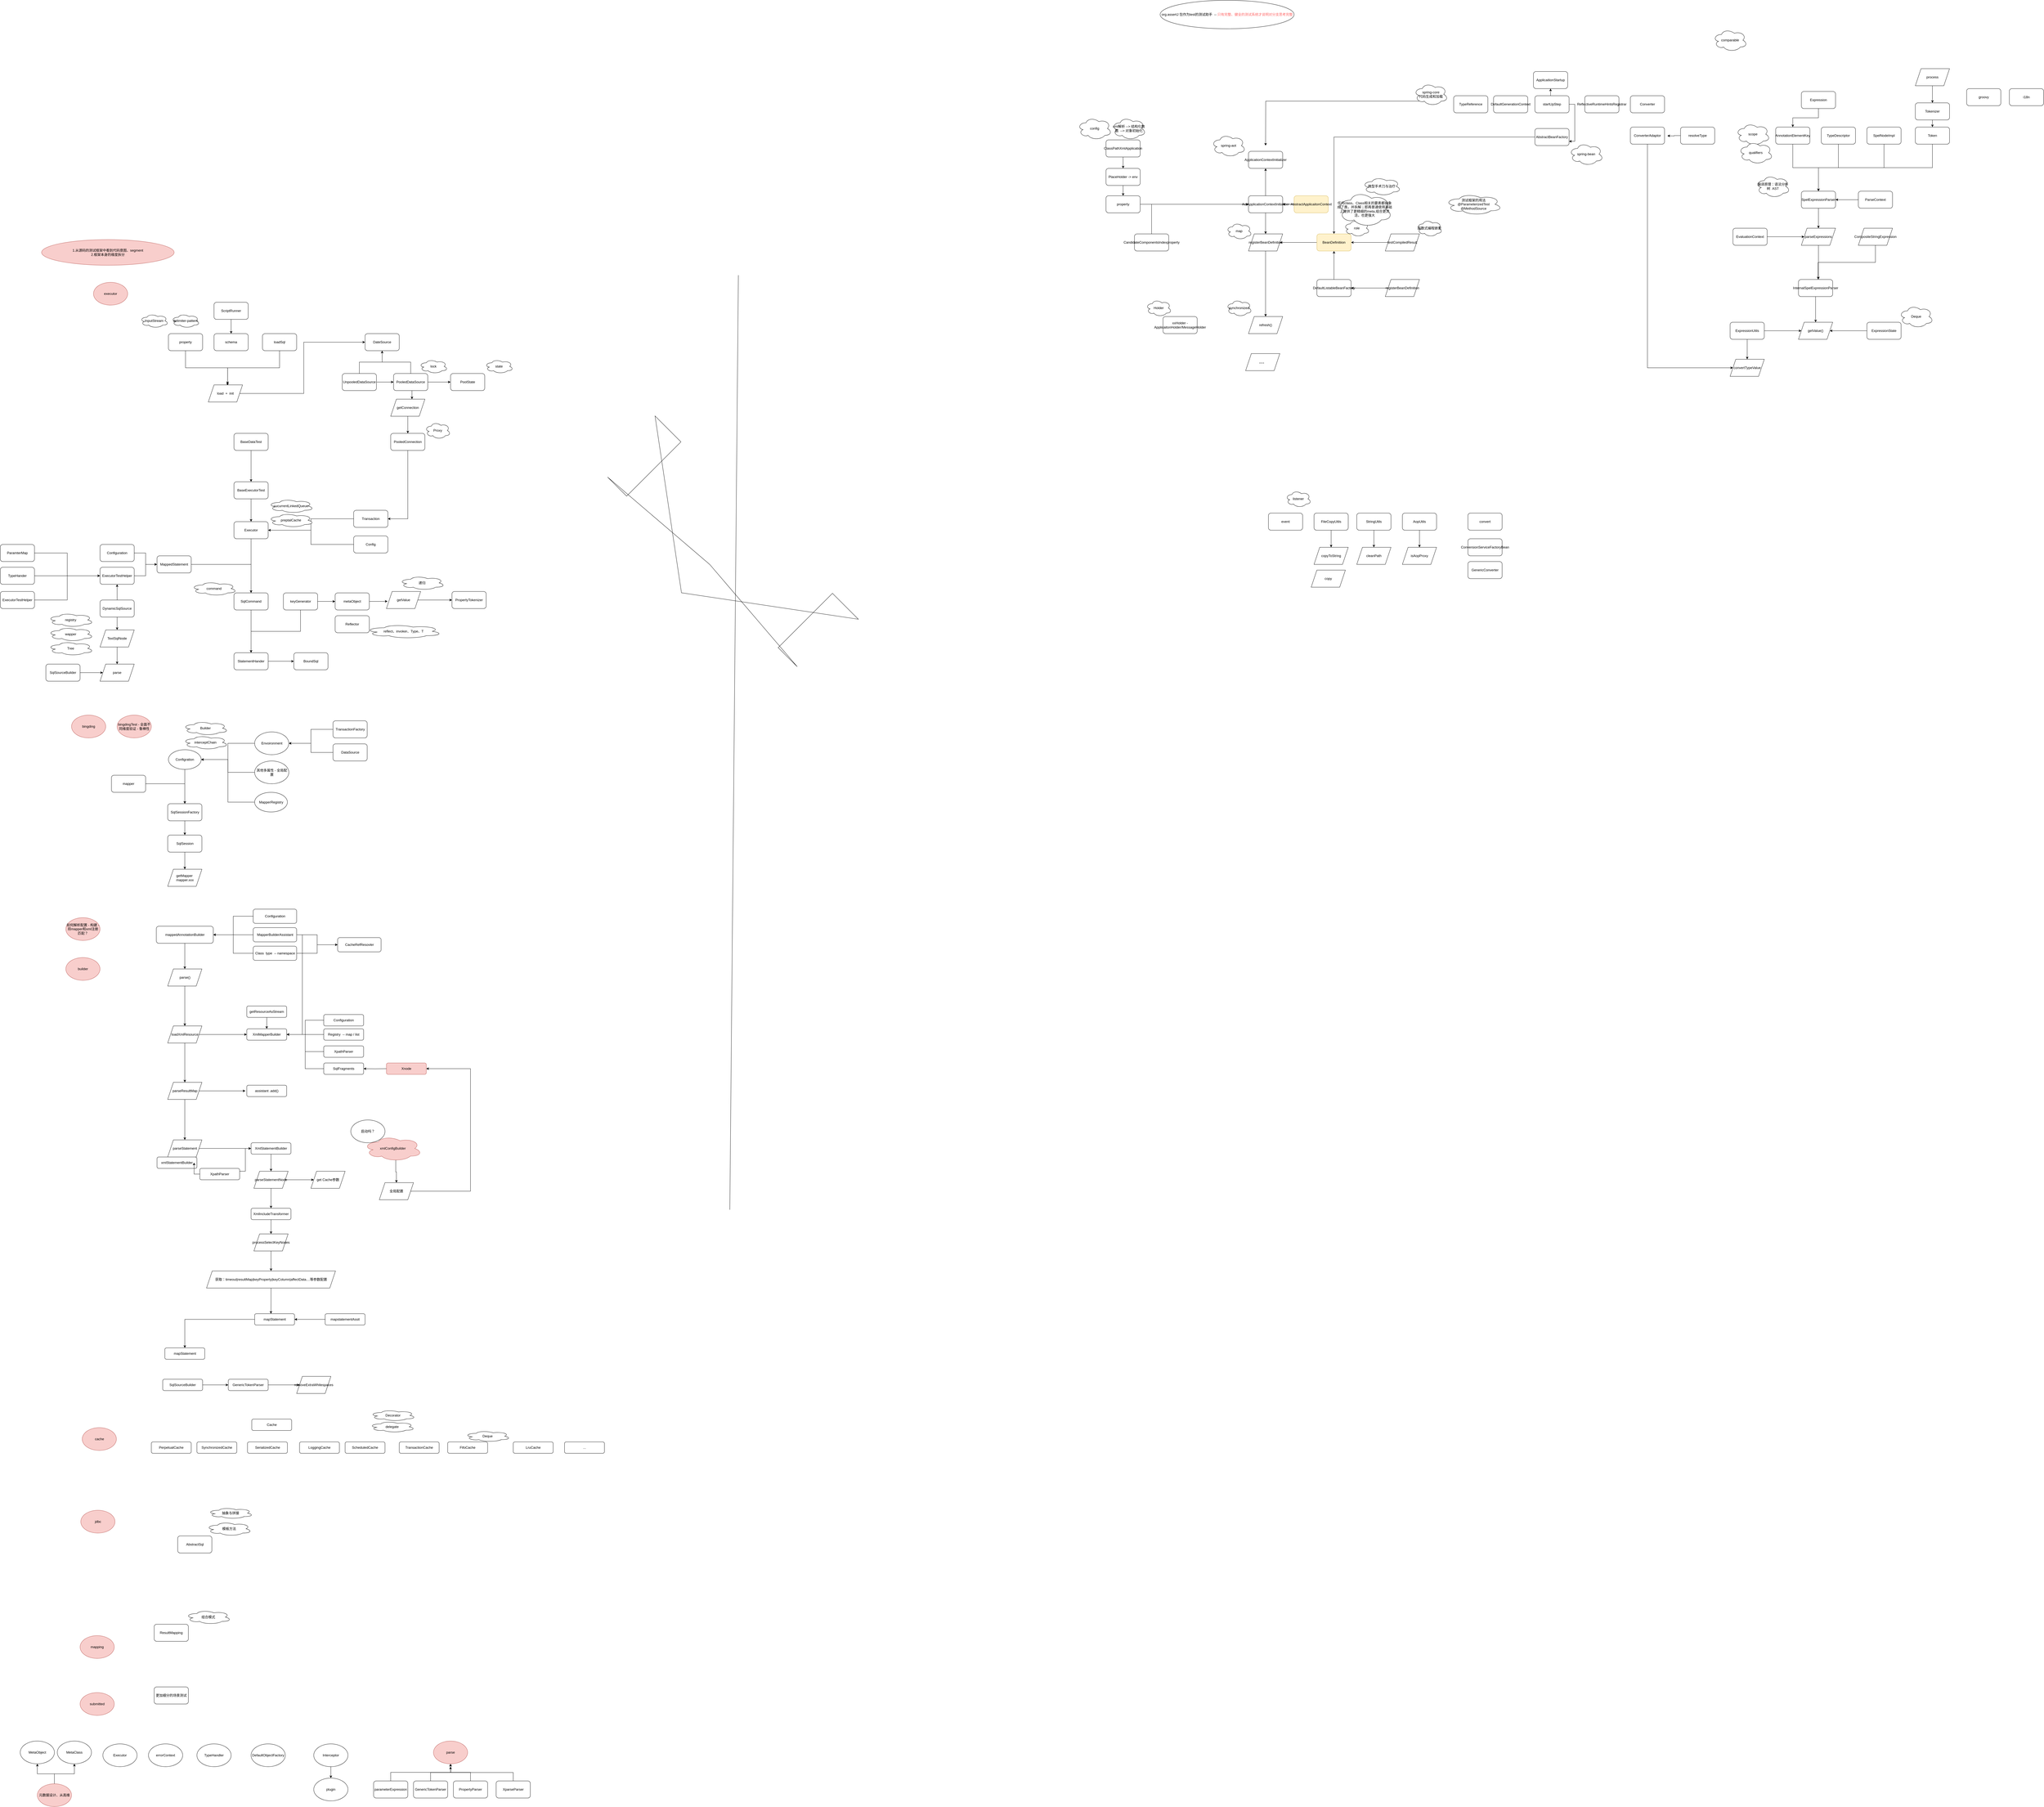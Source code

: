 <mxfile version="21.6.2" type="github">
  <diagram name="第 1 页" id="P6MMy8REn1qfdok3NRzG">
    <mxGraphModel dx="2876" dy="3484" grid="1" gridSize="10" guides="1" tooltips="1" connect="1" arrows="1" fold="1" page="1" pageScale="1" pageWidth="827" pageHeight="1169" math="0" shadow="0">
      <root>
        <mxCell id="0" />
        <mxCell id="1" parent="0" />
        <mxCell id="5VaIgAYv5P_WmVPiOcnh-3" style="edgeStyle=orthogonalEdgeStyle;rounded=0;orthogonalLoop=1;jettySize=auto;html=1;exitX=0.5;exitY=1;exitDx=0;exitDy=0;entryX=0.5;entryY=0;entryDx=0;entryDy=0;" parent="1" source="5VaIgAYv5P_WmVPiOcnh-1" target="5VaIgAYv5P_WmVPiOcnh-2" edge="1">
          <mxGeometry relative="1" as="geometry" />
        </mxCell>
        <mxCell id="5VaIgAYv5P_WmVPiOcnh-1" value="BaseDataTest" style="rounded=1;whiteSpace=wrap;html=1;" parent="1" vertex="1">
          <mxGeometry x="240" width="120" height="60" as="geometry" />
        </mxCell>
        <mxCell id="-t_0zNogTuECqLu2dfNV-28" style="edgeStyle=orthogonalEdgeStyle;rounded=0;orthogonalLoop=1;jettySize=auto;html=1;exitX=0.5;exitY=1;exitDx=0;exitDy=0;" parent="1" source="5VaIgAYv5P_WmVPiOcnh-2" target="-t_0zNogTuECqLu2dfNV-27" edge="1">
          <mxGeometry relative="1" as="geometry" />
        </mxCell>
        <mxCell id="5VaIgAYv5P_WmVPiOcnh-2" value="BaseExecutorTest" style="rounded=1;whiteSpace=wrap;html=1;" parent="1" vertex="1">
          <mxGeometry x="240" y="170" width="120" height="60" as="geometry" />
        </mxCell>
        <mxCell id="-t_0zNogTuECqLu2dfNV-39" style="edgeStyle=orthogonalEdgeStyle;rounded=0;orthogonalLoop=1;jettySize=auto;html=1;exitX=1;exitY=0.5;exitDx=0;exitDy=0;" parent="1" source="5VaIgAYv5P_WmVPiOcnh-4" target="5VaIgAYv5P_WmVPiOcnh-5" edge="1">
          <mxGeometry relative="1" as="geometry" />
        </mxCell>
        <mxCell id="5VaIgAYv5P_WmVPiOcnh-4" value="Configuration" style="rounded=1;whiteSpace=wrap;html=1;" parent="1" vertex="1">
          <mxGeometry x="-230" y="390" width="120" height="60" as="geometry" />
        </mxCell>
        <mxCell id="-t_0zNogTuECqLu2dfNV-53" style="edgeStyle=orthogonalEdgeStyle;rounded=0;orthogonalLoop=1;jettySize=auto;html=1;exitX=1;exitY=0.5;exitDx=0;exitDy=0;" parent="1" source="5VaIgAYv5P_WmVPiOcnh-5" target="-t_0zNogTuECqLu2dfNV-51" edge="1">
          <mxGeometry relative="1" as="geometry" />
        </mxCell>
        <mxCell id="5VaIgAYv5P_WmVPiOcnh-5" value="MappedStatement" style="rounded=1;whiteSpace=wrap;html=1;" parent="1" vertex="1">
          <mxGeometry x="-30" y="430" width="120" height="60" as="geometry" />
        </mxCell>
        <mxCell id="-t_0zNogTuECqLu2dfNV-41" style="edgeStyle=orthogonalEdgeStyle;rounded=0;orthogonalLoop=1;jettySize=auto;html=1;exitX=0.5;exitY=0;exitDx=0;exitDy=0;entryX=0.5;entryY=1;entryDx=0;entryDy=0;" parent="1" source="5VaIgAYv5P_WmVPiOcnh-6" target="-t_0zNogTuECqLu2dfNV-38" edge="1">
          <mxGeometry relative="1" as="geometry" />
        </mxCell>
        <mxCell id="-t_0zNogTuECqLu2dfNV-43" style="edgeStyle=orthogonalEdgeStyle;rounded=0;orthogonalLoop=1;jettySize=auto;html=1;exitX=0.5;exitY=1;exitDx=0;exitDy=0;" parent="1" source="5VaIgAYv5P_WmVPiOcnh-6" target="-t_0zNogTuECqLu2dfNV-42" edge="1">
          <mxGeometry relative="1" as="geometry" />
        </mxCell>
        <mxCell id="5VaIgAYv5P_WmVPiOcnh-6" value="DynamicSqlSource" style="rounded=1;whiteSpace=wrap;html=1;" parent="1" vertex="1">
          <mxGeometry x="-230" y="585" width="120" height="60" as="geometry" />
        </mxCell>
        <mxCell id="-t_0zNogTuECqLu2dfNV-1" value="DateSource" style="rounded=1;whiteSpace=wrap;html=1;" parent="1" vertex="1">
          <mxGeometry x="700" y="-350" width="120" height="60" as="geometry" />
        </mxCell>
        <mxCell id="-t_0zNogTuECqLu2dfNV-4" style="edgeStyle=orthogonalEdgeStyle;rounded=0;orthogonalLoop=1;jettySize=auto;html=1;exitX=1;exitY=0.5;exitDx=0;exitDy=0;entryX=0;entryY=0.5;entryDx=0;entryDy=0;" parent="1" source="-t_0zNogTuECqLu2dfNV-2" target="-t_0zNogTuECqLu2dfNV-3" edge="1">
          <mxGeometry relative="1" as="geometry" />
        </mxCell>
        <mxCell id="-t_0zNogTuECqLu2dfNV-9" value="" style="edgeStyle=orthogonalEdgeStyle;rounded=0;orthogonalLoop=1;jettySize=auto;html=1;" parent="1" source="-t_0zNogTuECqLu2dfNV-2" target="-t_0zNogTuECqLu2dfNV-1" edge="1">
          <mxGeometry relative="1" as="geometry" />
        </mxCell>
        <mxCell id="-t_0zNogTuECqLu2dfNV-2" value="UnpooledDataSource" style="rounded=1;whiteSpace=wrap;html=1;" parent="1" vertex="1">
          <mxGeometry x="620" y="-210" width="120" height="60" as="geometry" />
        </mxCell>
        <mxCell id="-t_0zNogTuECqLu2dfNV-8" style="edgeStyle=orthogonalEdgeStyle;rounded=0;orthogonalLoop=1;jettySize=auto;html=1;exitX=1;exitY=0.5;exitDx=0;exitDy=0;" parent="1" source="-t_0zNogTuECqLu2dfNV-3" target="-t_0zNogTuECqLu2dfNV-7" edge="1">
          <mxGeometry relative="1" as="geometry" />
        </mxCell>
        <mxCell id="-t_0zNogTuECqLu2dfNV-10" style="edgeStyle=orthogonalEdgeStyle;rounded=0;orthogonalLoop=1;jettySize=auto;html=1;exitX=0.5;exitY=0;exitDx=0;exitDy=0;entryX=0.5;entryY=1;entryDx=0;entryDy=0;" parent="1" source="-t_0zNogTuECqLu2dfNV-3" target="-t_0zNogTuECqLu2dfNV-1" edge="1">
          <mxGeometry relative="1" as="geometry" />
        </mxCell>
        <mxCell id="-t_0zNogTuECqLu2dfNV-11" style="edgeStyle=orthogonalEdgeStyle;rounded=0;orthogonalLoop=1;jettySize=auto;html=1;exitX=0.5;exitY=1;exitDx=0;exitDy=0;entryX=0.622;entryY=-0.001;entryDx=0;entryDy=0;entryPerimeter=0;" parent="1" source="-t_0zNogTuECqLu2dfNV-3" target="-t_0zNogTuECqLu2dfNV-5" edge="1">
          <mxGeometry relative="1" as="geometry" />
        </mxCell>
        <mxCell id="-t_0zNogTuECqLu2dfNV-3" value="PooledDataSource" style="rounded=1;whiteSpace=wrap;html=1;" parent="1" vertex="1">
          <mxGeometry x="800" y="-210" width="120" height="60" as="geometry" />
        </mxCell>
        <mxCell id="-t_0zNogTuECqLu2dfNV-13" style="edgeStyle=orthogonalEdgeStyle;rounded=0;orthogonalLoop=1;jettySize=auto;html=1;exitX=0.5;exitY=1;exitDx=0;exitDy=0;" parent="1" source="-t_0zNogTuECqLu2dfNV-5" target="-t_0zNogTuECqLu2dfNV-12" edge="1">
          <mxGeometry relative="1" as="geometry" />
        </mxCell>
        <mxCell id="-t_0zNogTuECqLu2dfNV-5" value="getConnection" style="shape=parallelogram;perimeter=parallelogramPerimeter;whiteSpace=wrap;html=1;fixedSize=1;" parent="1" vertex="1">
          <mxGeometry x="790" y="-120" width="120" height="60" as="geometry" />
        </mxCell>
        <mxCell id="-t_0zNogTuECqLu2dfNV-6" value="parse" style="shape=parallelogram;perimeter=parallelogramPerimeter;whiteSpace=wrap;html=1;fixedSize=1;" parent="1" vertex="1">
          <mxGeometry x="-230" y="810" width="120" height="60" as="geometry" />
        </mxCell>
        <mxCell id="-t_0zNogTuECqLu2dfNV-7" value="PoolState" style="rounded=1;whiteSpace=wrap;html=1;" parent="1" vertex="1">
          <mxGeometry x="1000" y="-210" width="120" height="60" as="geometry" />
        </mxCell>
        <mxCell id="-t_0zNogTuECqLu2dfNV-32" style="edgeStyle=orthogonalEdgeStyle;rounded=0;orthogonalLoop=1;jettySize=auto;html=1;exitX=0.5;exitY=1;exitDx=0;exitDy=0;entryX=1;entryY=0.5;entryDx=0;entryDy=0;" parent="1" source="-t_0zNogTuECqLu2dfNV-12" target="-t_0zNogTuECqLu2dfNV-30" edge="1">
          <mxGeometry relative="1" as="geometry" />
        </mxCell>
        <mxCell id="-t_0zNogTuECqLu2dfNV-12" value="PooledConnection" style="rounded=1;whiteSpace=wrap;html=1;" parent="1" vertex="1">
          <mxGeometry x="790" width="120" height="60" as="geometry" />
        </mxCell>
        <mxCell id="-t_0zNogTuECqLu2dfNV-14" value="Proxy" style="ellipse;shape=cloud;whiteSpace=wrap;html=1;" parent="1" vertex="1">
          <mxGeometry x="910" y="-40" width="90" height="60" as="geometry" />
        </mxCell>
        <mxCell id="-t_0zNogTuECqLu2dfNV-16" value="lock" style="ellipse;shape=cloud;whiteSpace=wrap;html=1;" parent="1" vertex="1">
          <mxGeometry x="890" y="-260" width="100" height="50" as="geometry" />
        </mxCell>
        <mxCell id="-t_0zNogTuECqLu2dfNV-23" style="edgeStyle=orthogonalEdgeStyle;rounded=0;orthogonalLoop=1;jettySize=auto;html=1;exitX=0.5;exitY=1;exitDx=0;exitDy=0;entryX=0.5;entryY=0;entryDx=0;entryDy=0;" parent="1" source="-t_0zNogTuECqLu2dfNV-17" target="-t_0zNogTuECqLu2dfNV-18" edge="1">
          <mxGeometry relative="1" as="geometry" />
        </mxCell>
        <mxCell id="-t_0zNogTuECqLu2dfNV-17" value="ScriptRunner" style="rounded=1;whiteSpace=wrap;html=1;" parent="1" vertex="1">
          <mxGeometry x="170" y="-460" width="120" height="60" as="geometry" />
        </mxCell>
        <mxCell id="-t_0zNogTuECqLu2dfNV-18" value="schema" style="rounded=1;whiteSpace=wrap;html=1;" parent="1" vertex="1">
          <mxGeometry x="170" y="-350" width="120" height="60" as="geometry" />
        </mxCell>
        <mxCell id="-t_0zNogTuECqLu2dfNV-24" style="edgeStyle=orthogonalEdgeStyle;rounded=0;orthogonalLoop=1;jettySize=auto;html=1;exitX=0.5;exitY=1;exitDx=0;exitDy=0;entryX=0.563;entryY=0.036;entryDx=0;entryDy=0;entryPerimeter=0;" parent="1" source="-t_0zNogTuECqLu2dfNV-19" target="-t_0zNogTuECqLu2dfNV-22" edge="1">
          <mxGeometry relative="1" as="geometry" />
        </mxCell>
        <mxCell id="-t_0zNogTuECqLu2dfNV-19" value="property" style="rounded=1;whiteSpace=wrap;html=1;" parent="1" vertex="1">
          <mxGeometry x="10" y="-350" width="120" height="60" as="geometry" />
        </mxCell>
        <mxCell id="-t_0zNogTuECqLu2dfNV-25" style="edgeStyle=orthogonalEdgeStyle;rounded=0;orthogonalLoop=1;jettySize=auto;html=1;exitX=0.5;exitY=1;exitDx=0;exitDy=0;entryX=0.563;entryY=-0.047;entryDx=0;entryDy=0;entryPerimeter=0;" parent="1" source="-t_0zNogTuECqLu2dfNV-20" target="-t_0zNogTuECqLu2dfNV-22" edge="1">
          <mxGeometry relative="1" as="geometry" />
        </mxCell>
        <mxCell id="-t_0zNogTuECqLu2dfNV-20" value="loadSql" style="rounded=1;whiteSpace=wrap;html=1;" parent="1" vertex="1">
          <mxGeometry x="340" y="-350" width="120" height="60" as="geometry" />
        </mxCell>
        <mxCell id="-t_0zNogTuECqLu2dfNV-21" value="InputStream" style="ellipse;shape=cloud;whiteSpace=wrap;html=1;" parent="1" vertex="1">
          <mxGeometry x="-90" y="-420" width="100" height="50" as="geometry" />
        </mxCell>
        <mxCell id="-t_0zNogTuECqLu2dfNV-62" style="edgeStyle=orthogonalEdgeStyle;rounded=0;orthogonalLoop=1;jettySize=auto;html=1;exitX=1;exitY=0.5;exitDx=0;exitDy=0;entryX=0;entryY=0.5;entryDx=0;entryDy=0;" parent="1" source="-t_0zNogTuECqLu2dfNV-22" target="-t_0zNogTuECqLu2dfNV-1" edge="1">
          <mxGeometry relative="1" as="geometry" />
        </mxCell>
        <mxCell id="-t_0zNogTuECqLu2dfNV-22" value="load&amp;nbsp; +&amp;nbsp; init" style="shape=parallelogram;perimeter=parallelogramPerimeter;whiteSpace=wrap;html=1;fixedSize=1;" parent="1" vertex="1">
          <mxGeometry x="150" y="-170" width="120" height="60" as="geometry" />
        </mxCell>
        <mxCell id="-t_0zNogTuECqLu2dfNV-26" value="delimiter-pattern" style="ellipse;shape=cloud;whiteSpace=wrap;html=1;" parent="1" vertex="1">
          <mxGeometry x="20" y="-420" width="100" height="50" as="geometry" />
        </mxCell>
        <mxCell id="-t_0zNogTuECqLu2dfNV-52" style="edgeStyle=orthogonalEdgeStyle;rounded=0;orthogonalLoop=1;jettySize=auto;html=1;exitX=0.5;exitY=1;exitDx=0;exitDy=0;" parent="1" source="-t_0zNogTuECqLu2dfNV-27" target="-t_0zNogTuECqLu2dfNV-51" edge="1">
          <mxGeometry relative="1" as="geometry" />
        </mxCell>
        <mxCell id="-t_0zNogTuECqLu2dfNV-27" value="Executor" style="rounded=1;whiteSpace=wrap;html=1;" parent="1" vertex="1">
          <mxGeometry x="240" y="310" width="120" height="60" as="geometry" />
        </mxCell>
        <mxCell id="-t_0zNogTuECqLu2dfNV-33" style="edgeStyle=orthogonalEdgeStyle;rounded=0;orthogonalLoop=1;jettySize=auto;html=1;exitX=0;exitY=0.5;exitDx=0;exitDy=0;entryX=1;entryY=0.5;entryDx=0;entryDy=0;" parent="1" source="-t_0zNogTuECqLu2dfNV-30" target="-t_0zNogTuECqLu2dfNV-27" edge="1">
          <mxGeometry relative="1" as="geometry" />
        </mxCell>
        <mxCell id="-t_0zNogTuECqLu2dfNV-30" value="Transaction" style="rounded=1;whiteSpace=wrap;html=1;" parent="1" vertex="1">
          <mxGeometry x="660" y="270" width="120" height="60" as="geometry" />
        </mxCell>
        <mxCell id="-t_0zNogTuECqLu2dfNV-34" style="edgeStyle=orthogonalEdgeStyle;rounded=0;orthogonalLoop=1;jettySize=auto;html=1;exitX=0;exitY=0.5;exitDx=0;exitDy=0;entryX=1;entryY=0.5;entryDx=0;entryDy=0;" parent="1" source="-t_0zNogTuECqLu2dfNV-31" target="-t_0zNogTuECqLu2dfNV-27" edge="1">
          <mxGeometry relative="1" as="geometry" />
        </mxCell>
        <mxCell id="-t_0zNogTuECqLu2dfNV-31" value="Config" style="rounded=1;whiteSpace=wrap;html=1;" parent="1" vertex="1">
          <mxGeometry x="660" y="360" width="120" height="60" as="geometry" />
        </mxCell>
        <mxCell id="-t_0zNogTuECqLu2dfNV-35" value="cucurrentLinkedQueue" style="ellipse;shape=cloud;whiteSpace=wrap;html=1;" parent="1" vertex="1">
          <mxGeometry x="360" y="230" width="160" height="50" as="geometry" />
        </mxCell>
        <mxCell id="-t_0zNogTuECqLu2dfNV-36" value="preptalCache" style="ellipse;shape=cloud;whiteSpace=wrap;html=1;" parent="1" vertex="1">
          <mxGeometry x="360" y="280" width="160" height="50" as="geometry" />
        </mxCell>
        <mxCell id="-t_0zNogTuECqLu2dfNV-40" style="edgeStyle=orthogonalEdgeStyle;rounded=0;orthogonalLoop=1;jettySize=auto;html=1;exitX=1;exitY=0.5;exitDx=0;exitDy=0;entryX=0;entryY=0.5;entryDx=0;entryDy=0;" parent="1" source="-t_0zNogTuECqLu2dfNV-38" target="5VaIgAYv5P_WmVPiOcnh-5" edge="1">
          <mxGeometry relative="1" as="geometry" />
        </mxCell>
        <mxCell id="-t_0zNogTuECqLu2dfNV-38" value="ExecutorTestHelper" style="rounded=1;whiteSpace=wrap;html=1;" parent="1" vertex="1">
          <mxGeometry x="-230" y="470" width="120" height="60" as="geometry" />
        </mxCell>
        <mxCell id="-t_0zNogTuECqLu2dfNV-45" style="edgeStyle=orthogonalEdgeStyle;rounded=0;orthogonalLoop=1;jettySize=auto;html=1;exitX=0.5;exitY=1;exitDx=0;exitDy=0;" parent="1" source="-t_0zNogTuECqLu2dfNV-42" target="-t_0zNogTuECqLu2dfNV-6" edge="1">
          <mxGeometry relative="1" as="geometry" />
        </mxCell>
        <mxCell id="-t_0zNogTuECqLu2dfNV-42" value="TextSqlNode" style="shape=parallelogram;perimeter=parallelogramPerimeter;whiteSpace=wrap;html=1;fixedSize=1;" parent="1" vertex="1">
          <mxGeometry x="-230" y="690" width="120" height="60" as="geometry" />
        </mxCell>
        <mxCell id="-t_0zNogTuECqLu2dfNV-47" style="edgeStyle=orthogonalEdgeStyle;rounded=0;orthogonalLoop=1;jettySize=auto;html=1;exitX=1;exitY=0.5;exitDx=0;exitDy=0;" parent="1" source="-t_0zNogTuECqLu2dfNV-46" target="-t_0zNogTuECqLu2dfNV-6" edge="1">
          <mxGeometry relative="1" as="geometry" />
        </mxCell>
        <mxCell id="-t_0zNogTuECqLu2dfNV-46" value="SqlSourceBuilder" style="rounded=1;whiteSpace=wrap;html=1;" parent="1" vertex="1">
          <mxGeometry x="-420" y="810" width="120" height="60" as="geometry" />
        </mxCell>
        <mxCell id="-t_0zNogTuECqLu2dfNV-48" value="Tree" style="ellipse;shape=cloud;whiteSpace=wrap;html=1;" parent="1" vertex="1">
          <mxGeometry x="-413" y="730" width="160" height="50" as="geometry" />
        </mxCell>
        <mxCell id="-t_0zNogTuECqLu2dfNV-74" style="edgeStyle=orthogonalEdgeStyle;rounded=0;orthogonalLoop=1;jettySize=auto;html=1;exitX=0.5;exitY=1;exitDx=0;exitDy=0;" parent="1" source="-t_0zNogTuECqLu2dfNV-51" target="-t_0zNogTuECqLu2dfNV-73" edge="1">
          <mxGeometry relative="1" as="geometry" />
        </mxCell>
        <mxCell id="-t_0zNogTuECqLu2dfNV-51" value="SqlCommand" style="rounded=1;whiteSpace=wrap;html=1;" parent="1" vertex="1">
          <mxGeometry x="240" y="560" width="120" height="60" as="geometry" />
        </mxCell>
        <mxCell id="-t_0zNogTuECqLu2dfNV-57" style="edgeStyle=orthogonalEdgeStyle;rounded=0;orthogonalLoop=1;jettySize=auto;html=1;exitX=1;exitY=0.5;exitDx=0;exitDy=0;entryX=0;entryY=0.5;entryDx=0;entryDy=0;" parent="1" source="-t_0zNogTuECqLu2dfNV-54" target="-t_0zNogTuECqLu2dfNV-38" edge="1">
          <mxGeometry relative="1" as="geometry" />
        </mxCell>
        <mxCell id="-t_0zNogTuECqLu2dfNV-54" value="ParamterMap" style="rounded=1;whiteSpace=wrap;html=1;" parent="1" vertex="1">
          <mxGeometry x="-580" y="390" width="120" height="60" as="geometry" />
        </mxCell>
        <mxCell id="-t_0zNogTuECqLu2dfNV-58" style="edgeStyle=orthogonalEdgeStyle;rounded=0;orthogonalLoop=1;jettySize=auto;html=1;exitX=1;exitY=0.5;exitDx=0;exitDy=0;" parent="1" source="-t_0zNogTuECqLu2dfNV-55" target="-t_0zNogTuECqLu2dfNV-38" edge="1">
          <mxGeometry relative="1" as="geometry" />
        </mxCell>
        <mxCell id="-t_0zNogTuECqLu2dfNV-55" value="TypeHander" style="rounded=1;whiteSpace=wrap;html=1;" parent="1" vertex="1">
          <mxGeometry x="-580" y="470" width="120" height="60" as="geometry" />
        </mxCell>
        <mxCell id="-t_0zNogTuECqLu2dfNV-59" style="edgeStyle=orthogonalEdgeStyle;rounded=0;orthogonalLoop=1;jettySize=auto;html=1;exitX=1;exitY=0.5;exitDx=0;exitDy=0;entryX=0;entryY=0.5;entryDx=0;entryDy=0;" parent="1" source="-t_0zNogTuECqLu2dfNV-56" target="-t_0zNogTuECqLu2dfNV-38" edge="1">
          <mxGeometry relative="1" as="geometry" />
        </mxCell>
        <mxCell id="-t_0zNogTuECqLu2dfNV-56" value="ExecutorTestHelper" style="rounded=1;whiteSpace=wrap;html=1;" parent="1" vertex="1">
          <mxGeometry x="-580" y="555" width="120" height="60" as="geometry" />
        </mxCell>
        <mxCell id="-t_0zNogTuECqLu2dfNV-60" value="wapper" style="ellipse;shape=cloud;whiteSpace=wrap;html=1;" parent="1" vertex="1">
          <mxGeometry x="-413" y="680" width="160" height="50" as="geometry" />
        </mxCell>
        <mxCell id="-t_0zNogTuECqLu2dfNV-61" value="command" style="ellipse;shape=cloud;whiteSpace=wrap;html=1;" parent="1" vertex="1">
          <mxGeometry x="90" y="520" width="160" height="50" as="geometry" />
        </mxCell>
        <mxCell id="-t_0zNogTuECqLu2dfNV-63" value="registry" style="ellipse;shape=cloud;whiteSpace=wrap;html=1;" parent="1" vertex="1">
          <mxGeometry x="-413" y="630" width="160" height="50" as="geometry" />
        </mxCell>
        <mxCell id="-t_0zNogTuECqLu2dfNV-72" style="edgeStyle=orthogonalEdgeStyle;rounded=0;orthogonalLoop=1;jettySize=auto;html=1;exitX=1;exitY=0.5;exitDx=0;exitDy=0;" parent="1" source="-t_0zNogTuECqLu2dfNV-65" target="-t_0zNogTuECqLu2dfNV-66" edge="1">
          <mxGeometry relative="1" as="geometry" />
        </mxCell>
        <mxCell id="-t_0zNogTuECqLu2dfNV-75" style="edgeStyle=orthogonalEdgeStyle;rounded=0;orthogonalLoop=1;jettySize=auto;html=1;exitX=0.5;exitY=1;exitDx=0;exitDy=0;entryX=0.5;entryY=0;entryDx=0;entryDy=0;" parent="1" source="-t_0zNogTuECqLu2dfNV-65" target="-t_0zNogTuECqLu2dfNV-73" edge="1">
          <mxGeometry relative="1" as="geometry" />
        </mxCell>
        <mxCell id="-t_0zNogTuECqLu2dfNV-65" value="keyGenerator" style="rounded=1;whiteSpace=wrap;html=1;" parent="1" vertex="1">
          <mxGeometry x="413.5" y="560" width="120" height="60" as="geometry" />
        </mxCell>
        <mxCell id="-t_0zNogTuECqLu2dfNV-69" style="edgeStyle=orthogonalEdgeStyle;rounded=0;orthogonalLoop=1;jettySize=auto;html=1;exitX=1;exitY=0.5;exitDx=0;exitDy=0;entryX=0.032;entryY=0.578;entryDx=0;entryDy=0;entryPerimeter=0;" parent="1" source="-t_0zNogTuECqLu2dfNV-66" target="-t_0zNogTuECqLu2dfNV-67" edge="1">
          <mxGeometry relative="1" as="geometry" />
        </mxCell>
        <mxCell id="-t_0zNogTuECqLu2dfNV-66" value="metaObject" style="rounded=1;whiteSpace=wrap;html=1;" parent="1" vertex="1">
          <mxGeometry x="595" y="560" width="120" height="60" as="geometry" />
        </mxCell>
        <mxCell id="-t_0zNogTuECqLu2dfNV-71" style="edgeStyle=orthogonalEdgeStyle;rounded=0;orthogonalLoop=1;jettySize=auto;html=1;exitX=1;exitY=0.5;exitDx=0;exitDy=0;entryX=0;entryY=0.5;entryDx=0;entryDy=0;" parent="1" source="-t_0zNogTuECqLu2dfNV-67" target="-t_0zNogTuECqLu2dfNV-70" edge="1">
          <mxGeometry relative="1" as="geometry" />
        </mxCell>
        <mxCell id="-t_0zNogTuECqLu2dfNV-67" value="getValue" style="shape=parallelogram;perimeter=parallelogramPerimeter;whiteSpace=wrap;html=1;fixedSize=1;" parent="1" vertex="1">
          <mxGeometry x="775" y="555" width="120" height="60" as="geometry" />
        </mxCell>
        <mxCell id="-t_0zNogTuECqLu2dfNV-68" value="递归" style="ellipse;shape=cloud;whiteSpace=wrap;html=1;" parent="1" vertex="1">
          <mxGeometry x="820" y="500" width="160" height="50" as="geometry" />
        </mxCell>
        <mxCell id="-t_0zNogTuECqLu2dfNV-70" value="PropertyTokenizer" style="rounded=1;whiteSpace=wrap;html=1;" parent="1" vertex="1">
          <mxGeometry x="1005" y="555" width="120" height="60" as="geometry" />
        </mxCell>
        <mxCell id="-t_0zNogTuECqLu2dfNV-80" style="edgeStyle=orthogonalEdgeStyle;rounded=0;orthogonalLoop=1;jettySize=auto;html=1;exitX=1;exitY=0.5;exitDx=0;exitDy=0;entryX=0;entryY=0.5;entryDx=0;entryDy=0;" parent="1" source="-t_0zNogTuECqLu2dfNV-73" target="-t_0zNogTuECqLu2dfNV-79" edge="1">
          <mxGeometry relative="1" as="geometry" />
        </mxCell>
        <mxCell id="-t_0zNogTuECqLu2dfNV-73" value="StatementHander" style="rounded=1;whiteSpace=wrap;html=1;" parent="1" vertex="1">
          <mxGeometry x="240" y="770" width="120" height="60" as="geometry" />
        </mxCell>
        <mxCell id="-t_0zNogTuECqLu2dfNV-76" value="Reflector" style="rounded=1;whiteSpace=wrap;html=1;" parent="1" vertex="1">
          <mxGeometry x="595" y="640" width="120" height="60" as="geometry" />
        </mxCell>
        <mxCell id="-t_0zNogTuECqLu2dfNV-77" value="reflect、invoker、Type、T" style="ellipse;shape=cloud;whiteSpace=wrap;html=1;" parent="1" vertex="1">
          <mxGeometry x="700" y="670" width="270" height="50" as="geometry" />
        </mxCell>
        <mxCell id="-t_0zNogTuECqLu2dfNV-78" value="state" style="ellipse;shape=cloud;whiteSpace=wrap;html=1;" parent="1" vertex="1">
          <mxGeometry x="1120" y="-260" width="100" height="50" as="geometry" />
        </mxCell>
        <mxCell id="-t_0zNogTuECqLu2dfNV-79" value="BoundSql" style="rounded=1;whiteSpace=wrap;html=1;" parent="1" vertex="1">
          <mxGeometry x="450" y="770" width="120" height="60" as="geometry" />
        </mxCell>
        <mxCell id="-t_0zNogTuECqLu2dfNV-82" value="Executor" style="ellipse;whiteSpace=wrap;html=1;" parent="1" vertex="1">
          <mxGeometry x="-220" y="4600" width="120" height="80" as="geometry" />
        </mxCell>
        <mxCell id="-t_0zNogTuECqLu2dfNV-83" value="errorContext" style="ellipse;whiteSpace=wrap;html=1;" parent="1" vertex="1">
          <mxGeometry x="-60" y="4600" width="120" height="80" as="geometry" />
        </mxCell>
        <mxCell id="-t_0zNogTuECqLu2dfNV-89" value="Builder" style="ellipse;shape=cloud;whiteSpace=wrap;html=1;" parent="1" vertex="1">
          <mxGeometry x="60" y="1010" width="160" height="50" as="geometry" />
        </mxCell>
        <mxCell id="-t_0zNogTuECqLu2dfNV-109" style="edgeStyle=orthogonalEdgeStyle;rounded=0;orthogonalLoop=1;jettySize=auto;html=1;exitX=0.5;exitY=1;exitDx=0;exitDy=0;" parent="1" source="-t_0zNogTuECqLu2dfNV-93" target="-t_0zNogTuECqLu2dfNV-108" edge="1">
          <mxGeometry relative="1" as="geometry" />
        </mxCell>
        <mxCell id="-t_0zNogTuECqLu2dfNV-93" value="Configration" style="ellipse;whiteSpace=wrap;html=1;" parent="1" vertex="1">
          <mxGeometry x="10" y="1110.5" width="115" height="69" as="geometry" />
        </mxCell>
        <mxCell id="-t_0zNogTuECqLu2dfNV-94" value="bingding" style="ellipse;whiteSpace=wrap;html=1;fillColor=#f8cecc;strokeColor=#b85450;" parent="1" vertex="1">
          <mxGeometry x="-330" y="989" width="120" height="80" as="geometry" />
        </mxCell>
        <mxCell id="-t_0zNogTuECqLu2dfNV-110" style="edgeStyle=orthogonalEdgeStyle;rounded=0;orthogonalLoop=1;jettySize=auto;html=1;exitX=1;exitY=0.5;exitDx=0;exitDy=0;" parent="1" source="-t_0zNogTuECqLu2dfNV-95" target="-t_0zNogTuECqLu2dfNV-108" edge="1">
          <mxGeometry relative="1" as="geometry" />
        </mxCell>
        <mxCell id="-t_0zNogTuECqLu2dfNV-95" value="mapper" style="rounded=1;whiteSpace=wrap;html=1;" parent="1" vertex="1">
          <mxGeometry x="-190" y="1200" width="120" height="60" as="geometry" />
        </mxCell>
        <mxCell id="-t_0zNogTuECqLu2dfNV-97" value="executor" style="ellipse;whiteSpace=wrap;html=1;fillColor=#f8cecc;strokeColor=#b85450;" parent="1" vertex="1">
          <mxGeometry x="-253" y="-530" width="120" height="80" as="geometry" />
        </mxCell>
        <mxCell id="-t_0zNogTuECqLu2dfNV-103" style="edgeStyle=orthogonalEdgeStyle;rounded=0;orthogonalLoop=1;jettySize=auto;html=1;exitX=0;exitY=0.5;exitDx=0;exitDy=0;entryX=1;entryY=0.5;entryDx=0;entryDy=0;" parent="1" source="-t_0zNogTuECqLu2dfNV-98" target="-t_0zNogTuECqLu2dfNV-102" edge="1">
          <mxGeometry relative="1" as="geometry" />
        </mxCell>
        <mxCell id="-t_0zNogTuECqLu2dfNV-98" value="TransactionFactory" style="rounded=1;whiteSpace=wrap;html=1;" parent="1" vertex="1">
          <mxGeometry x="587.5" y="1009" width="120" height="60" as="geometry" />
        </mxCell>
        <mxCell id="-t_0zNogTuECqLu2dfNV-104" style="edgeStyle=orthogonalEdgeStyle;rounded=0;orthogonalLoop=1;jettySize=auto;html=1;exitX=0;exitY=0.5;exitDx=0;exitDy=0;" parent="1" source="-t_0zNogTuECqLu2dfNV-99" target="-t_0zNogTuECqLu2dfNV-102" edge="1">
          <mxGeometry relative="1" as="geometry" />
        </mxCell>
        <mxCell id="-t_0zNogTuECqLu2dfNV-99" value="DataSource" style="rounded=1;whiteSpace=wrap;html=1;" parent="1" vertex="1">
          <mxGeometry x="587.5" y="1090" width="120" height="60" as="geometry" />
        </mxCell>
        <mxCell id="-t_0zNogTuECqLu2dfNV-106" style="edgeStyle=orthogonalEdgeStyle;rounded=0;orthogonalLoop=1;jettySize=auto;html=1;exitX=0;exitY=0.5;exitDx=0;exitDy=0;entryX=1;entryY=0.5;entryDx=0;entryDy=0;" parent="1" source="-t_0zNogTuECqLu2dfNV-102" target="-t_0zNogTuECqLu2dfNV-93" edge="1">
          <mxGeometry relative="1" as="geometry" />
        </mxCell>
        <mxCell id="-t_0zNogTuECqLu2dfNV-102" value="Envoironment" style="ellipse;whiteSpace=wrap;html=1;" parent="1" vertex="1">
          <mxGeometry x="312.5" y="1048" width="120" height="80" as="geometry" />
        </mxCell>
        <mxCell id="-t_0zNogTuECqLu2dfNV-107" style="edgeStyle=orthogonalEdgeStyle;rounded=0;orthogonalLoop=1;jettySize=auto;html=1;exitX=0;exitY=0.5;exitDx=0;exitDy=0;entryX=1;entryY=0.5;entryDx=0;entryDy=0;" parent="1" source="-t_0zNogTuECqLu2dfNV-105" target="-t_0zNogTuECqLu2dfNV-93" edge="1">
          <mxGeometry relative="1" as="geometry" />
        </mxCell>
        <mxCell id="-t_0zNogTuECqLu2dfNV-105" value="其他多属性 - 全局配置" style="ellipse;whiteSpace=wrap;html=1;" parent="1" vertex="1">
          <mxGeometry x="312.5" y="1150" width="120" height="80" as="geometry" />
        </mxCell>
        <mxCell id="-t_0zNogTuECqLu2dfNV-113" style="edgeStyle=orthogonalEdgeStyle;rounded=0;orthogonalLoop=1;jettySize=auto;html=1;exitX=0.5;exitY=1;exitDx=0;exitDy=0;entryX=0.5;entryY=0;entryDx=0;entryDy=0;" parent="1" source="-t_0zNogTuECqLu2dfNV-108" edge="1">
          <mxGeometry relative="1" as="geometry">
            <mxPoint x="67.5" y="1410" as="targetPoint" />
          </mxGeometry>
        </mxCell>
        <mxCell id="-t_0zNogTuECqLu2dfNV-108" value="SqlSessionFactory" style="rounded=1;whiteSpace=wrap;html=1;" parent="1" vertex="1">
          <mxGeometry x="7.5" y="1300" width="120" height="60" as="geometry" />
        </mxCell>
        <mxCell id="-t_0zNogTuECqLu2dfNV-111" value="interceptChain" style="ellipse;shape=cloud;whiteSpace=wrap;html=1;" parent="1" vertex="1">
          <mxGeometry x="60" y="1060" width="160" height="50" as="geometry" />
        </mxCell>
        <mxCell id="-t_0zNogTuECqLu2dfNV-114" value="bingdingTest - 全面不同维度验证 - 鲁棒性" style="ellipse;whiteSpace=wrap;html=1;fillColor=#f8cecc;strokeColor=#b85450;" parent="1" vertex="1">
          <mxGeometry x="-170" y="989" width="120" height="80" as="geometry" />
        </mxCell>
        <mxCell id="-t_0zNogTuECqLu2dfNV-115" value="getMapper&amp;nbsp;&lt;br&gt;mapper.xxx" style="shape=parallelogram;perimeter=parallelogramPerimeter;whiteSpace=wrap;html=1;fixedSize=1;" parent="1" vertex="1">
          <mxGeometry x="7.5" y="1530" width="120" height="60" as="geometry" />
        </mxCell>
        <mxCell id="-t_0zNogTuECqLu2dfNV-117" style="edgeStyle=orthogonalEdgeStyle;rounded=0;orthogonalLoop=1;jettySize=auto;html=1;exitX=0.5;exitY=1;exitDx=0;exitDy=0;" parent="1" source="-t_0zNogTuECqLu2dfNV-116" target="-t_0zNogTuECqLu2dfNV-115" edge="1">
          <mxGeometry relative="1" as="geometry" />
        </mxCell>
        <mxCell id="-t_0zNogTuECqLu2dfNV-116" value="SqlSession" style="rounded=1;whiteSpace=wrap;html=1;" parent="1" vertex="1">
          <mxGeometry x="7.5" y="1410" width="120" height="60" as="geometry" />
        </mxCell>
        <mxCell id="-t_0zNogTuECqLu2dfNV-118" value="如何解析配置 - 构建 -将mapper和xml注册匹配？" style="ellipse;whiteSpace=wrap;html=1;fillColor=#f8cecc;strokeColor=#b85450;" parent="1" vertex="1">
          <mxGeometry x="-350" y="1700" width="120" height="80" as="geometry" />
        </mxCell>
        <mxCell id="-t_0zNogTuECqLu2dfNV-120" style="edgeStyle=orthogonalEdgeStyle;rounded=0;orthogonalLoop=1;jettySize=auto;html=1;exitX=0;exitY=0.5;exitDx=0;exitDy=0;entryX=1;entryY=0.5;entryDx=0;entryDy=0;" parent="1" source="-t_0zNogTuECqLu2dfNV-119" target="-t_0zNogTuECqLu2dfNV-93" edge="1">
          <mxGeometry relative="1" as="geometry" />
        </mxCell>
        <mxCell id="-t_0zNogTuECqLu2dfNV-119" value="MapperRegistry" style="ellipse;whiteSpace=wrap;html=1;" parent="1" vertex="1">
          <mxGeometry x="312.5" y="1260" width="115" height="69" as="geometry" />
        </mxCell>
        <mxCell id="-t_0zNogTuECqLu2dfNV-121" value="jdbc" style="ellipse;whiteSpace=wrap;html=1;fillColor=#f8cecc;strokeColor=#b85450;" parent="1" vertex="1">
          <mxGeometry x="-297.5" y="3780" width="120" height="80" as="geometry" />
        </mxCell>
        <mxCell id="-t_0zNogTuECqLu2dfNV-122" value="AbstractSql" style="rounded=1;whiteSpace=wrap;html=1;" parent="1" vertex="1">
          <mxGeometry x="42.5" y="3870" width="120" height="60" as="geometry" />
        </mxCell>
        <mxCell id="-t_0zNogTuECqLu2dfNV-123" value="模板方法" style="ellipse;shape=cloud;whiteSpace=wrap;html=1;" parent="1" vertex="1">
          <mxGeometry x="142.5" y="3820" width="160" height="50" as="geometry" />
        </mxCell>
        <mxCell id="-t_0zNogTuECqLu2dfNV-125" value="抽象与拼接" style="ellipse;shape=cloud;whiteSpace=wrap;html=1;" parent="1" vertex="1">
          <mxGeometry x="147.5" y="3770" width="160" height="40" as="geometry" />
        </mxCell>
        <mxCell id="-t_0zNogTuECqLu2dfNV-126" value="builder" style="ellipse;whiteSpace=wrap;html=1;fillColor=#f8cecc;strokeColor=#b85450;" parent="1" vertex="1">
          <mxGeometry x="-350" y="1840" width="120" height="80" as="geometry" />
        </mxCell>
        <mxCell id="-t_0zNogTuECqLu2dfNV-128" value="1.从源码的测试框架中看到代码意图、segment&lt;br&gt;2.框架本身的维度拆分" style="ellipse;whiteSpace=wrap;html=1;fillColor=#f8cecc;strokeColor=#b85450;" parent="1" vertex="1">
          <mxGeometry x="-435" y="-680" width="465" height="90" as="geometry" />
        </mxCell>
        <mxCell id="-t_0zNogTuECqLu2dfNV-131" style="edgeStyle=orthogonalEdgeStyle;rounded=0;orthogonalLoop=1;jettySize=auto;html=1;exitX=0.5;exitY=1;exitDx=0;exitDy=0;" parent="1" source="-t_0zNogTuECqLu2dfNV-129" target="-t_0zNogTuECqLu2dfNV-130" edge="1">
          <mxGeometry relative="1" as="geometry" />
        </mxCell>
        <mxCell id="-t_0zNogTuECqLu2dfNV-129" value="mappedAnnotationBuilder" style="rounded=1;whiteSpace=wrap;html=1;" parent="1" vertex="1">
          <mxGeometry x="-32.5" y="1730" width="200" height="60" as="geometry" />
        </mxCell>
        <mxCell id="-t_0zNogTuECqLu2dfNV-144" style="edgeStyle=orthogonalEdgeStyle;rounded=0;orthogonalLoop=1;jettySize=auto;html=1;exitX=0.5;exitY=1;exitDx=0;exitDy=0;" parent="1" source="-t_0zNogTuECqLu2dfNV-130" target="-t_0zNogTuECqLu2dfNV-141" edge="1">
          <mxGeometry relative="1" as="geometry" />
        </mxCell>
        <mxCell id="-t_0zNogTuECqLu2dfNV-130" value="parse()" style="shape=parallelogram;perimeter=parallelogramPerimeter;whiteSpace=wrap;html=1;fixedSize=1;" parent="1" vertex="1">
          <mxGeometry x="7.5" y="1880" width="120" height="60" as="geometry" />
        </mxCell>
        <mxCell id="-t_0zNogTuECqLu2dfNV-135" style="edgeStyle=orthogonalEdgeStyle;rounded=0;orthogonalLoop=1;jettySize=auto;html=1;exitX=0;exitY=0.5;exitDx=0;exitDy=0;entryX=1;entryY=0.5;entryDx=0;entryDy=0;" parent="1" source="-t_0zNogTuECqLu2dfNV-132" target="-t_0zNogTuECqLu2dfNV-129" edge="1">
          <mxGeometry relative="1" as="geometry" />
        </mxCell>
        <mxCell id="-t_0zNogTuECqLu2dfNV-132" value="Configuration" style="rounded=1;whiteSpace=wrap;html=1;" parent="1" vertex="1">
          <mxGeometry x="307.5" y="1670" width="152.5" height="50" as="geometry" />
        </mxCell>
        <mxCell id="-t_0zNogTuECqLu2dfNV-136" style="edgeStyle=orthogonalEdgeStyle;rounded=0;orthogonalLoop=1;jettySize=auto;html=1;exitX=0;exitY=0.5;exitDx=0;exitDy=0;entryX=1;entryY=0.5;entryDx=0;entryDy=0;" parent="1" source="-t_0zNogTuECqLu2dfNV-133" target="-t_0zNogTuECqLu2dfNV-129" edge="1">
          <mxGeometry relative="1" as="geometry" />
        </mxCell>
        <mxCell id="-t_0zNogTuECqLu2dfNV-139" style="edgeStyle=orthogonalEdgeStyle;rounded=0;orthogonalLoop=1;jettySize=auto;html=1;exitX=1;exitY=0.5;exitDx=0;exitDy=0;entryX=0;entryY=0.5;entryDx=0;entryDy=0;" parent="1" source="-t_0zNogTuECqLu2dfNV-133" target="-t_0zNogTuECqLu2dfNV-138" edge="1">
          <mxGeometry relative="1" as="geometry" />
        </mxCell>
        <mxCell id="-t_0zNogTuECqLu2dfNV-152" style="edgeStyle=orthogonalEdgeStyle;rounded=0;orthogonalLoop=1;jettySize=auto;html=1;exitX=1;exitY=0.5;exitDx=0;exitDy=0;entryX=1;entryY=0.5;entryDx=0;entryDy=0;" parent="1" source="-t_0zNogTuECqLu2dfNV-133" target="-t_0zNogTuECqLu2dfNV-148" edge="1">
          <mxGeometry relative="1" as="geometry" />
        </mxCell>
        <mxCell id="-t_0zNogTuECqLu2dfNV-133" value="MapperBuilderAssistant" style="rounded=1;whiteSpace=wrap;html=1;" parent="1" vertex="1">
          <mxGeometry x="307.5" y="1735" width="152.5" height="50" as="geometry" />
        </mxCell>
        <mxCell id="-t_0zNogTuECqLu2dfNV-137" style="edgeStyle=orthogonalEdgeStyle;rounded=0;orthogonalLoop=1;jettySize=auto;html=1;exitX=0;exitY=0.5;exitDx=0;exitDy=0;entryX=1;entryY=0.5;entryDx=0;entryDy=0;" parent="1" source="-t_0zNogTuECqLu2dfNV-134" target="-t_0zNogTuECqLu2dfNV-129" edge="1">
          <mxGeometry relative="1" as="geometry" />
        </mxCell>
        <mxCell id="-t_0zNogTuECqLu2dfNV-140" style="edgeStyle=orthogonalEdgeStyle;rounded=0;orthogonalLoop=1;jettySize=auto;html=1;exitX=1;exitY=0.5;exitDx=0;exitDy=0;entryX=0;entryY=0.5;entryDx=0;entryDy=0;" parent="1" source="-t_0zNogTuECqLu2dfNV-134" target="-t_0zNogTuECqLu2dfNV-138" edge="1">
          <mxGeometry relative="1" as="geometry" />
        </mxCell>
        <mxCell id="-t_0zNogTuECqLu2dfNV-134" value="Class&amp;nbsp; type&amp;nbsp; -- namespace" style="rounded=1;whiteSpace=wrap;html=1;" parent="1" vertex="1">
          <mxGeometry x="307.5" y="1800" width="152.5" height="50" as="geometry" />
        </mxCell>
        <mxCell id="-t_0zNogTuECqLu2dfNV-138" value="CacheRefResovler" style="rounded=1;whiteSpace=wrap;html=1;" parent="1" vertex="1">
          <mxGeometry x="603.75" y="1770" width="152.5" height="50" as="geometry" />
        </mxCell>
        <mxCell id="-t_0zNogTuECqLu2dfNV-145" style="edgeStyle=orthogonalEdgeStyle;rounded=0;orthogonalLoop=1;jettySize=auto;html=1;" parent="1" source="-t_0zNogTuECqLu2dfNV-141" target="-t_0zNogTuECqLu2dfNV-142" edge="1">
          <mxGeometry relative="1" as="geometry" />
        </mxCell>
        <mxCell id="-t_0zNogTuECqLu2dfNV-163" style="edgeStyle=orthogonalEdgeStyle;rounded=0;orthogonalLoop=1;jettySize=auto;html=1;exitX=1;exitY=0.5;exitDx=0;exitDy=0;entryX=0;entryY=0.5;entryDx=0;entryDy=0;" parent="1" source="-t_0zNogTuECqLu2dfNV-141" target="-t_0zNogTuECqLu2dfNV-148" edge="1">
          <mxGeometry relative="1" as="geometry" />
        </mxCell>
        <mxCell id="-t_0zNogTuECqLu2dfNV-141" value="loadXmlResource" style="shape=parallelogram;perimeter=parallelogramPerimeter;whiteSpace=wrap;html=1;fixedSize=1;" parent="1" vertex="1">
          <mxGeometry x="7.5" y="2080" width="120" height="60" as="geometry" />
        </mxCell>
        <mxCell id="-t_0zNogTuECqLu2dfNV-146" style="edgeStyle=orthogonalEdgeStyle;rounded=0;orthogonalLoop=1;jettySize=auto;html=1;exitX=0.5;exitY=1;exitDx=0;exitDy=0;" parent="1" source="-t_0zNogTuECqLu2dfNV-142" target="-t_0zNogTuECqLu2dfNV-143" edge="1">
          <mxGeometry relative="1" as="geometry" />
        </mxCell>
        <mxCell id="-t_0zNogTuECqLu2dfNV-165" style="edgeStyle=orthogonalEdgeStyle;rounded=0;orthogonalLoop=1;jettySize=auto;html=1;exitX=1;exitY=0.5;exitDx=0;exitDy=0;" parent="1" source="-t_0zNogTuECqLu2dfNV-142" edge="1">
          <mxGeometry relative="1" as="geometry">
            <mxPoint x="280" y="2308" as="targetPoint" />
          </mxGeometry>
        </mxCell>
        <mxCell id="-t_0zNogTuECqLu2dfNV-142" value="parseResultMap" style="shape=parallelogram;perimeter=parallelogramPerimeter;whiteSpace=wrap;html=1;fixedSize=1;" parent="1" vertex="1">
          <mxGeometry x="7.5" y="2278" width="120" height="60" as="geometry" />
        </mxCell>
        <mxCell id="-t_0zNogTuECqLu2dfNV-167" style="edgeStyle=orthogonalEdgeStyle;rounded=0;orthogonalLoop=1;jettySize=auto;html=1;exitX=1;exitY=0.5;exitDx=0;exitDy=0;" parent="1" source="-t_0zNogTuECqLu2dfNV-143" target="-t_0zNogTuECqLu2dfNV-166" edge="1">
          <mxGeometry relative="1" as="geometry" />
        </mxCell>
        <mxCell id="-t_0zNogTuECqLu2dfNV-143" value="parseStatement" style="shape=parallelogram;perimeter=parallelogramPerimeter;whiteSpace=wrap;html=1;fixedSize=1;" parent="1" vertex="1">
          <mxGeometry x="7.5" y="2480" width="120" height="60" as="geometry" />
        </mxCell>
        <mxCell id="-t_0zNogTuECqLu2dfNV-160" style="edgeStyle=orthogonalEdgeStyle;rounded=0;orthogonalLoop=1;jettySize=auto;html=1;exitX=0.5;exitY=1;exitDx=0;exitDy=0;" parent="1" source="-t_0zNogTuECqLu2dfNV-147" target="-t_0zNogTuECqLu2dfNV-148" edge="1">
          <mxGeometry relative="1" as="geometry" />
        </mxCell>
        <mxCell id="-t_0zNogTuECqLu2dfNV-147" value="getResourceAsStream" style="rounded=1;whiteSpace=wrap;html=1;" parent="1" vertex="1">
          <mxGeometry x="285" y="2010" width="140" height="40" as="geometry" />
        </mxCell>
        <mxCell id="-t_0zNogTuECqLu2dfNV-148" value="XmlMapperBuilder" style="rounded=1;whiteSpace=wrap;html=1;" parent="1" vertex="1">
          <mxGeometry x="285" y="2090" width="140" height="40" as="geometry" />
        </mxCell>
        <mxCell id="-t_0zNogTuECqLu2dfNV-153" style="edgeStyle=orthogonalEdgeStyle;rounded=0;orthogonalLoop=1;jettySize=auto;html=1;entryX=1;entryY=0.5;entryDx=0;entryDy=0;" parent="1" source="-t_0zNogTuECqLu2dfNV-149" target="-t_0zNogTuECqLu2dfNV-148" edge="1">
          <mxGeometry relative="1" as="geometry" />
        </mxCell>
        <mxCell id="-t_0zNogTuECqLu2dfNV-149" value="Configuration" style="rounded=1;whiteSpace=wrap;html=1;" parent="1" vertex="1">
          <mxGeometry x="555" y="2040" width="140" height="40" as="geometry" />
        </mxCell>
        <mxCell id="-t_0zNogTuECqLu2dfNV-154" style="edgeStyle=orthogonalEdgeStyle;rounded=0;orthogonalLoop=1;jettySize=auto;html=1;exitX=0;exitY=0.5;exitDx=0;exitDy=0;" parent="1" source="-t_0zNogTuECqLu2dfNV-150" target="-t_0zNogTuECqLu2dfNV-148" edge="1">
          <mxGeometry relative="1" as="geometry" />
        </mxCell>
        <mxCell id="-t_0zNogTuECqLu2dfNV-150" value="Registry&amp;nbsp; -- map / list" style="rounded=1;whiteSpace=wrap;html=1;" parent="1" vertex="1">
          <mxGeometry x="555" y="2090" width="140" height="40" as="geometry" />
        </mxCell>
        <mxCell id="-t_0zNogTuECqLu2dfNV-155" style="edgeStyle=orthogonalEdgeStyle;rounded=0;orthogonalLoop=1;jettySize=auto;html=1;entryX=1;entryY=0.5;entryDx=0;entryDy=0;" parent="1" source="-t_0zNogTuECqLu2dfNV-151" target="-t_0zNogTuECqLu2dfNV-148" edge="1">
          <mxGeometry relative="1" as="geometry" />
        </mxCell>
        <mxCell id="-t_0zNogTuECqLu2dfNV-151" value="XpathParser" style="rounded=1;whiteSpace=wrap;html=1;" parent="1" vertex="1">
          <mxGeometry x="555" y="2150" width="140" height="40" as="geometry" />
        </mxCell>
        <mxCell id="-t_0zNogTuECqLu2dfNV-157" style="edgeStyle=orthogonalEdgeStyle;rounded=0;orthogonalLoop=1;jettySize=auto;html=1;exitX=0;exitY=0.5;exitDx=0;exitDy=0;entryX=1;entryY=0.5;entryDx=0;entryDy=0;" parent="1" source="-t_0zNogTuECqLu2dfNV-156" target="-t_0zNogTuECqLu2dfNV-148" edge="1">
          <mxGeometry relative="1" as="geometry" />
        </mxCell>
        <mxCell id="-t_0zNogTuECqLu2dfNV-156" value="SqlFragments" style="rounded=1;whiteSpace=wrap;html=1;" parent="1" vertex="1">
          <mxGeometry x="555" y="2210" width="140" height="40" as="geometry" />
        </mxCell>
        <mxCell id="-t_0zNogTuECqLu2dfNV-159" style="edgeStyle=orthogonalEdgeStyle;rounded=0;orthogonalLoop=1;jettySize=auto;html=1;exitX=0;exitY=0.5;exitDx=0;exitDy=0;" parent="1" target="-t_0zNogTuECqLu2dfNV-156" edge="1">
          <mxGeometry relative="1" as="geometry">
            <mxPoint x="775" y="2230" as="sourcePoint" />
          </mxGeometry>
        </mxCell>
        <mxCell id="-t_0zNogTuECqLu2dfNV-158" value="Xnode" style="rounded=1;whiteSpace=wrap;html=1;fillColor=#f8cecc;strokeColor=#b85450;" parent="1" vertex="1">
          <mxGeometry x="775" y="2210" width="140" height="40" as="geometry" />
        </mxCell>
        <mxCell id="-t_0zNogTuECqLu2dfNV-164" value="assistant .add()" style="rounded=1;whiteSpace=wrap;html=1;" parent="1" vertex="1">
          <mxGeometry x="285" y="2288" width="140" height="40" as="geometry" />
        </mxCell>
        <mxCell id="-t_0zNogTuECqLu2dfNV-170" style="edgeStyle=orthogonalEdgeStyle;rounded=0;orthogonalLoop=1;jettySize=auto;html=1;exitX=0.5;exitY=1;exitDx=0;exitDy=0;entryX=0.5;entryY=0;entryDx=0;entryDy=0;" parent="1" source="-t_0zNogTuECqLu2dfNV-166" target="-t_0zNogTuECqLu2dfNV-169" edge="1">
          <mxGeometry relative="1" as="geometry" />
        </mxCell>
        <mxCell id="-t_0zNogTuECqLu2dfNV-166" value="XmlStatementBuilder" style="rounded=1;whiteSpace=wrap;html=1;" parent="1" vertex="1">
          <mxGeometry x="300" y="2490" width="140" height="40" as="geometry" />
        </mxCell>
        <mxCell id="-t_0zNogTuECqLu2dfNV-172" style="edgeStyle=orthogonalEdgeStyle;rounded=0;orthogonalLoop=1;jettySize=auto;html=1;exitX=1;exitY=0.5;exitDx=0;exitDy=0;" parent="1" source="-t_0zNogTuECqLu2dfNV-169" target="-t_0zNogTuECqLu2dfNV-171" edge="1">
          <mxGeometry relative="1" as="geometry" />
        </mxCell>
        <mxCell id="-t_0zNogTuECqLu2dfNV-175" style="edgeStyle=orthogonalEdgeStyle;rounded=0;orthogonalLoop=1;jettySize=auto;html=1;exitX=0.5;exitY=1;exitDx=0;exitDy=0;" parent="1" source="-t_0zNogTuECqLu2dfNV-169" target="-t_0zNogTuECqLu2dfNV-174" edge="1">
          <mxGeometry relative="1" as="geometry" />
        </mxCell>
        <mxCell id="-t_0zNogTuECqLu2dfNV-169" value="parseStatementNode" style="shape=parallelogram;perimeter=parallelogramPerimeter;whiteSpace=wrap;html=1;fixedSize=1;" parent="1" vertex="1">
          <mxGeometry x="310" y="2590" width="120" height="60" as="geometry" />
        </mxCell>
        <mxCell id="-t_0zNogTuECqLu2dfNV-171" value="get Cache参数" style="shape=parallelogram;perimeter=parallelogramPerimeter;whiteSpace=wrap;html=1;fixedSize=1;" parent="1" vertex="1">
          <mxGeometry x="510" y="2590" width="120" height="60" as="geometry" />
        </mxCell>
        <mxCell id="-t_0zNogTuECqLu2dfNV-177" style="edgeStyle=orthogonalEdgeStyle;rounded=0;orthogonalLoop=1;jettySize=auto;html=1;exitX=0.5;exitY=1;exitDx=0;exitDy=0;" parent="1" source="-t_0zNogTuECqLu2dfNV-174" target="-t_0zNogTuECqLu2dfNV-176" edge="1">
          <mxGeometry relative="1" as="geometry" />
        </mxCell>
        <mxCell id="-t_0zNogTuECqLu2dfNV-174" value="XmlIncludeTransformer" style="rounded=1;whiteSpace=wrap;html=1;" parent="1" vertex="1">
          <mxGeometry x="300" y="2720" width="140" height="40" as="geometry" />
        </mxCell>
        <mxCell id="-t_0zNogTuECqLu2dfNV-179" style="edgeStyle=orthogonalEdgeStyle;rounded=0;orthogonalLoop=1;jettySize=auto;html=1;exitX=0.5;exitY=1;exitDx=0;exitDy=0;" parent="1" source="-t_0zNogTuECqLu2dfNV-176" target="-t_0zNogTuECqLu2dfNV-178" edge="1">
          <mxGeometry relative="1" as="geometry" />
        </mxCell>
        <mxCell id="-t_0zNogTuECqLu2dfNV-176" value="processSelectKeyNodes" style="shape=parallelogram;perimeter=parallelogramPerimeter;whiteSpace=wrap;html=1;fixedSize=1;" parent="1" vertex="1">
          <mxGeometry x="310" y="2810" width="120" height="60" as="geometry" />
        </mxCell>
        <mxCell id="-t_0zNogTuECqLu2dfNV-183" style="edgeStyle=orthogonalEdgeStyle;rounded=0;orthogonalLoop=1;jettySize=auto;html=1;exitX=0.5;exitY=1;exitDx=0;exitDy=0;entryX=0.409;entryY=0;entryDx=0;entryDy=0;entryPerimeter=0;" parent="1" source="-t_0zNogTuECqLu2dfNV-178" target="-t_0zNogTuECqLu2dfNV-180" edge="1">
          <mxGeometry relative="1" as="geometry" />
        </mxCell>
        <mxCell id="-t_0zNogTuECqLu2dfNV-178" value="获取：timeout|resultMap|keyProperty|keyColumn|affectData....等参数配置" style="shape=parallelogram;perimeter=parallelogramPerimeter;whiteSpace=wrap;html=1;fixedSize=1;" parent="1" vertex="1">
          <mxGeometry x="143.75" y="2940" width="452.5" height="60" as="geometry" />
        </mxCell>
        <mxCell id="-t_0zNogTuECqLu2dfNV-185" style="edgeStyle=orthogonalEdgeStyle;rounded=0;orthogonalLoop=1;jettySize=auto;html=1;exitX=0;exitY=0.5;exitDx=0;exitDy=0;" parent="1" source="-t_0zNogTuECqLu2dfNV-180" target="-t_0zNogTuECqLu2dfNV-184" edge="1">
          <mxGeometry relative="1" as="geometry" />
        </mxCell>
        <mxCell id="-t_0zNogTuECqLu2dfNV-180" value="mapStatement" style="rounded=1;whiteSpace=wrap;html=1;" parent="1" vertex="1">
          <mxGeometry x="312.5" y="3090" width="140" height="40" as="geometry" />
        </mxCell>
        <mxCell id="-t_0zNogTuECqLu2dfNV-182" style="edgeStyle=orthogonalEdgeStyle;rounded=0;orthogonalLoop=1;jettySize=auto;html=1;exitX=0;exitY=0.5;exitDx=0;exitDy=0;" parent="1" source="-t_0zNogTuECqLu2dfNV-181" target="-t_0zNogTuECqLu2dfNV-180" edge="1">
          <mxGeometry relative="1" as="geometry" />
        </mxCell>
        <mxCell id="-t_0zNogTuECqLu2dfNV-181" value="mapstatementAssit" style="rounded=1;whiteSpace=wrap;html=1;" parent="1" vertex="1">
          <mxGeometry x="560" y="3090" width="140" height="40" as="geometry" />
        </mxCell>
        <mxCell id="-t_0zNogTuECqLu2dfNV-184" value="mapStatement" style="rounded=1;whiteSpace=wrap;html=1;" parent="1" vertex="1">
          <mxGeometry x="-2.5" y="3210" width="140" height="40" as="geometry" />
        </mxCell>
        <mxCell id="-t_0zNogTuECqLu2dfNV-201" style="edgeStyle=orthogonalEdgeStyle;rounded=0;orthogonalLoop=1;jettySize=auto;html=1;exitX=0.55;exitY=0.95;exitDx=0;exitDy=0;exitPerimeter=0;" parent="1" source="-t_0zNogTuECqLu2dfNV-186" target="-t_0zNogTuECqLu2dfNV-200" edge="1">
          <mxGeometry relative="1" as="geometry" />
        </mxCell>
        <mxCell id="-t_0zNogTuECqLu2dfNV-186" value="xmlConfigBuilder" style="ellipse;shape=cloud;whiteSpace=wrap;html=1;fillColor=#f8cecc;strokeColor=#b85450;" parent="1" vertex="1">
          <mxGeometry x="695" y="2465" width="205" height="90" as="geometry" />
        </mxCell>
        <mxCell id="-t_0zNogTuECqLu2dfNV-187" value="TypeHandler" style="ellipse;whiteSpace=wrap;html=1;" parent="1" vertex="1">
          <mxGeometry x="110" y="4600" width="120" height="80" as="geometry" />
        </mxCell>
        <mxCell id="-t_0zNogTuECqLu2dfNV-188" value="DefaultObjectFactory" style="ellipse;whiteSpace=wrap;html=1;" parent="1" vertex="1">
          <mxGeometry x="300" y="4600" width="120" height="80" as="geometry" />
        </mxCell>
        <mxCell id="-t_0zNogTuECqLu2dfNV-191" style="edgeStyle=orthogonalEdgeStyle;rounded=0;orthogonalLoop=1;jettySize=auto;html=1;exitX=0.5;exitY=1;exitDx=0;exitDy=0;" parent="1" source="-t_0zNogTuECqLu2dfNV-189" target="-t_0zNogTuECqLu2dfNV-190" edge="1">
          <mxGeometry relative="1" as="geometry" />
        </mxCell>
        <mxCell id="-t_0zNogTuECqLu2dfNV-189" value="Interceptor" style="ellipse;whiteSpace=wrap;html=1;" parent="1" vertex="1">
          <mxGeometry x="520" y="4600" width="120" height="80" as="geometry" />
        </mxCell>
        <mxCell id="-t_0zNogTuECqLu2dfNV-190" value="plugin" style="ellipse;whiteSpace=wrap;html=1;" parent="1" vertex="1">
          <mxGeometry x="520" y="4720" width="120" height="80" as="geometry" />
        </mxCell>
        <mxCell id="-t_0zNogTuECqLu2dfNV-192" value="parse" style="ellipse;whiteSpace=wrap;html=1;fillColor=#f8cecc;strokeColor=#b85450;" parent="1" vertex="1">
          <mxGeometry x="940" y="4590" width="120" height="80" as="geometry" />
        </mxCell>
        <mxCell id="-t_0zNogTuECqLu2dfNV-197" style="edgeStyle=orthogonalEdgeStyle;rounded=0;orthogonalLoop=1;jettySize=auto;html=1;exitX=1;exitY=0.5;exitDx=0;exitDy=0;" parent="1" source="-t_0zNogTuECqLu2dfNV-194" target="-t_0zNogTuECqLu2dfNV-195" edge="1">
          <mxGeometry relative="1" as="geometry" />
        </mxCell>
        <mxCell id="-t_0zNogTuECqLu2dfNV-194" value="SqlSourceBuilder" style="rounded=1;whiteSpace=wrap;html=1;" parent="1" vertex="1">
          <mxGeometry x="-10" y="3320" width="140" height="40" as="geometry" />
        </mxCell>
        <mxCell id="-t_0zNogTuECqLu2dfNV-198" style="edgeStyle=orthogonalEdgeStyle;rounded=0;orthogonalLoop=1;jettySize=auto;html=1;exitX=1;exitY=0.5;exitDx=0;exitDy=0;" parent="1" source="-t_0zNogTuECqLu2dfNV-195" target="-t_0zNogTuECqLu2dfNV-196" edge="1">
          <mxGeometry relative="1" as="geometry" />
        </mxCell>
        <mxCell id="-t_0zNogTuECqLu2dfNV-195" value="GenericTokenParser" style="rounded=1;whiteSpace=wrap;html=1;" parent="1" vertex="1">
          <mxGeometry x="220" y="3320" width="140" height="40" as="geometry" />
        </mxCell>
        <mxCell id="-t_0zNogTuECqLu2dfNV-196" value="removeExtraWhitespaces" style="shape=parallelogram;perimeter=parallelogramPerimeter;whiteSpace=wrap;html=1;fixedSize=1;" parent="1" vertex="1">
          <mxGeometry x="460" y="3310" width="120" height="60" as="geometry" />
        </mxCell>
        <mxCell id="-t_0zNogTuECqLu2dfNV-203" style="edgeStyle=orthogonalEdgeStyle;rounded=0;orthogonalLoop=1;jettySize=auto;html=1;exitX=1;exitY=0.5;exitDx=0;exitDy=0;entryX=1;entryY=0.5;entryDx=0;entryDy=0;" parent="1" source="-t_0zNogTuECqLu2dfNV-200" target="-t_0zNogTuECqLu2dfNV-158" edge="1">
          <mxGeometry relative="1" as="geometry">
            <Array as="points">
              <mxPoint x="1070" y="2660" />
              <mxPoint x="1070" y="2230" />
            </Array>
          </mxGeometry>
        </mxCell>
        <mxCell id="-t_0zNogTuECqLu2dfNV-200" value="全局配置" style="shape=parallelogram;perimeter=parallelogramPerimeter;whiteSpace=wrap;html=1;fixedSize=1;" parent="1" vertex="1">
          <mxGeometry x="750" y="2630" width="120" height="60" as="geometry" />
        </mxCell>
        <mxCell id="-t_0zNogTuECqLu2dfNV-204" value="启动吗？" style="ellipse;whiteSpace=wrap;html=1;" parent="1" vertex="1">
          <mxGeometry x="650" y="2410" width="120" height="80" as="geometry" />
        </mxCell>
        <mxCell id="-t_0zNogTuECqLu2dfNV-205" value="xmlStatementBuilder" style="rounded=1;whiteSpace=wrap;html=1;" parent="1" vertex="1">
          <mxGeometry x="-30" y="2540" width="140" height="40" as="geometry" />
        </mxCell>
        <mxCell id="-t_0zNogTuECqLu2dfNV-207" style="edgeStyle=orthogonalEdgeStyle;rounded=0;orthogonalLoop=1;jettySize=auto;html=1;exitX=0;exitY=0.5;exitDx=0;exitDy=0;" parent="1" source="-t_0zNogTuECqLu2dfNV-206" target="-t_0zNogTuECqLu2dfNV-205" edge="1">
          <mxGeometry relative="1" as="geometry" />
        </mxCell>
        <mxCell id="-t_0zNogTuECqLu2dfNV-208" style="edgeStyle=orthogonalEdgeStyle;rounded=0;orthogonalLoop=1;jettySize=auto;html=1;exitX=1;exitY=0.25;exitDx=0;exitDy=0;entryX=0;entryY=0.5;entryDx=0;entryDy=0;" parent="1" source="-t_0zNogTuECqLu2dfNV-206" target="-t_0zNogTuECqLu2dfNV-166" edge="1">
          <mxGeometry relative="1" as="geometry" />
        </mxCell>
        <mxCell id="-t_0zNogTuECqLu2dfNV-206" value="XpathParser" style="rounded=1;whiteSpace=wrap;html=1;" parent="1" vertex="1">
          <mxGeometry x="120" y="2580" width="140" height="40" as="geometry" />
        </mxCell>
        <mxCell id="-t_0zNogTuECqLu2dfNV-209" value="cache" style="ellipse;whiteSpace=wrap;html=1;fillColor=#f8cecc;strokeColor=#b85450;" parent="1" vertex="1">
          <mxGeometry x="-292.5" y="3490" width="120" height="80" as="geometry" />
        </mxCell>
        <mxCell id="-t_0zNogTuECqLu2dfNV-211" value="Cache" style="rounded=1;whiteSpace=wrap;html=1;" parent="1" vertex="1">
          <mxGeometry x="302.5" y="3460" width="140" height="40" as="geometry" />
        </mxCell>
        <mxCell id="-t_0zNogTuECqLu2dfNV-212" value="PerpetualCache" style="rounded=1;whiteSpace=wrap;html=1;" parent="1" vertex="1">
          <mxGeometry x="-50" y="3540" width="140" height="40" as="geometry" />
        </mxCell>
        <mxCell id="-t_0zNogTuECqLu2dfNV-213" value="SynchronizedCache" style="rounded=1;whiteSpace=wrap;html=1;" parent="1" vertex="1">
          <mxGeometry x="110" y="3540" width="140" height="40" as="geometry" />
        </mxCell>
        <mxCell id="-t_0zNogTuECqLu2dfNV-214" value="SerializedCache" style="rounded=1;whiteSpace=wrap;html=1;" parent="1" vertex="1">
          <mxGeometry x="287.5" y="3540" width="140" height="40" as="geometry" />
        </mxCell>
        <mxCell id="-t_0zNogTuECqLu2dfNV-215" value="LoggingCache" style="rounded=1;whiteSpace=wrap;html=1;" parent="1" vertex="1">
          <mxGeometry x="470" y="3540" width="140" height="40" as="geometry" />
        </mxCell>
        <mxCell id="-t_0zNogTuECqLu2dfNV-216" value="ScheduledCache" style="rounded=1;whiteSpace=wrap;html=1;" parent="1" vertex="1">
          <mxGeometry x="630" y="3540" width="140" height="40" as="geometry" />
        </mxCell>
        <mxCell id="-t_0zNogTuECqLu2dfNV-217" value="delegate" style="ellipse;shape=cloud;whiteSpace=wrap;html=1;" parent="1" vertex="1">
          <mxGeometry x="715" y="3467" width="160" height="40" as="geometry" />
        </mxCell>
        <mxCell id="-t_0zNogTuECqLu2dfNV-218" value="Decorator" style="ellipse;shape=cloud;whiteSpace=wrap;html=1;" parent="1" vertex="1">
          <mxGeometry x="717.5" y="3427" width="160" height="40" as="geometry" />
        </mxCell>
        <mxCell id="-t_0zNogTuECqLu2dfNV-219" value="TransactionCache" style="rounded=1;whiteSpace=wrap;html=1;" parent="1" vertex="1">
          <mxGeometry x="820" y="3540" width="140" height="40" as="geometry" />
        </mxCell>
        <mxCell id="-t_0zNogTuECqLu2dfNV-220" value="FifoCache" style="rounded=1;whiteSpace=wrap;html=1;" parent="1" vertex="1">
          <mxGeometry x="990" y="3540" width="140" height="40" as="geometry" />
        </mxCell>
        <mxCell id="-t_0zNogTuECqLu2dfNV-221" value="Deque" style="ellipse;shape=cloud;whiteSpace=wrap;html=1;" parent="1" vertex="1">
          <mxGeometry x="1050" y="3500" width="160" height="40" as="geometry" />
        </mxCell>
        <mxCell id="-t_0zNogTuECqLu2dfNV-222" value="LruCache" style="rounded=1;whiteSpace=wrap;html=1;" parent="1" vertex="1">
          <mxGeometry x="1220" y="3540" width="140" height="40" as="geometry" />
        </mxCell>
        <mxCell id="-t_0zNogTuECqLu2dfNV-223" value="..." style="rounded=1;whiteSpace=wrap;html=1;" parent="1" vertex="1">
          <mxGeometry x="1400" y="3540" width="140" height="40" as="geometry" />
        </mxCell>
        <mxCell id="-t_0zNogTuECqLu2dfNV-224" value="mapping" style="ellipse;whiteSpace=wrap;html=1;fillColor=#f8cecc;strokeColor=#b85450;" parent="1" vertex="1">
          <mxGeometry x="-300" y="4220" width="120" height="80" as="geometry" />
        </mxCell>
        <mxCell id="-t_0zNogTuECqLu2dfNV-225" value="ResultMapping" style="rounded=1;whiteSpace=wrap;html=1;" parent="1" vertex="1">
          <mxGeometry x="-40" y="4180" width="120" height="60" as="geometry" />
        </mxCell>
        <mxCell id="-t_0zNogTuECqLu2dfNV-226" value="组合模式" style="ellipse;shape=cloud;whiteSpace=wrap;html=1;" parent="1" vertex="1">
          <mxGeometry x="70" y="4130" width="160" height="50" as="geometry" />
        </mxCell>
        <mxCell id="-t_0zNogTuECqLu2dfNV-232" style="edgeStyle=orthogonalEdgeStyle;rounded=0;orthogonalLoop=1;jettySize=auto;html=1;exitX=0.5;exitY=0;exitDx=0;exitDy=0;entryX=0.5;entryY=1;entryDx=0;entryDy=0;" parent="1" source="-t_0zNogTuECqLu2dfNV-228" target="-t_0zNogTuECqLu2dfNV-192" edge="1">
          <mxGeometry relative="1" as="geometry" />
        </mxCell>
        <mxCell id="-t_0zNogTuECqLu2dfNV-228" value="parameterExpression" style="rounded=1;whiteSpace=wrap;html=1;" parent="1" vertex="1">
          <mxGeometry x="730" y="4730" width="120" height="60" as="geometry" />
        </mxCell>
        <mxCell id="-t_0zNogTuECqLu2dfNV-233" style="edgeStyle=orthogonalEdgeStyle;rounded=0;orthogonalLoop=1;jettySize=auto;html=1;exitX=0.5;exitY=0;exitDx=0;exitDy=0;" parent="1" source="-t_0zNogTuECqLu2dfNV-229" edge="1">
          <mxGeometry relative="1" as="geometry">
            <mxPoint x="1000" y="4670" as="targetPoint" />
          </mxGeometry>
        </mxCell>
        <mxCell id="-t_0zNogTuECqLu2dfNV-229" value="GenericTokenParser" style="rounded=1;whiteSpace=wrap;html=1;" parent="1" vertex="1">
          <mxGeometry x="870" y="4730" width="120" height="60" as="geometry" />
        </mxCell>
        <mxCell id="-t_0zNogTuECqLu2dfNV-234" style="edgeStyle=orthogonalEdgeStyle;rounded=0;orthogonalLoop=1;jettySize=auto;html=1;exitX=0.5;exitY=0;exitDx=0;exitDy=0;" parent="1" source="-t_0zNogTuECqLu2dfNV-230" edge="1">
          <mxGeometry relative="1" as="geometry">
            <mxPoint x="1000" y="4680" as="targetPoint" />
            <Array as="points">
              <mxPoint x="1070" y="4700" />
              <mxPoint x="1000" y="4700" />
            </Array>
          </mxGeometry>
        </mxCell>
        <mxCell id="-t_0zNogTuECqLu2dfNV-230" value="PropertyParser" style="rounded=1;whiteSpace=wrap;html=1;" parent="1" vertex="1">
          <mxGeometry x="1010" y="4730" width="120" height="60" as="geometry" />
        </mxCell>
        <mxCell id="-t_0zNogTuECqLu2dfNV-235" style="edgeStyle=orthogonalEdgeStyle;rounded=0;orthogonalLoop=1;jettySize=auto;html=1;exitX=0.5;exitY=0;exitDx=0;exitDy=0;" parent="1" source="-t_0zNogTuECqLu2dfNV-231" edge="1">
          <mxGeometry relative="1" as="geometry">
            <mxPoint x="1000" y="4670" as="targetPoint" />
          </mxGeometry>
        </mxCell>
        <mxCell id="-t_0zNogTuECqLu2dfNV-231" value="XparseParser" style="rounded=1;whiteSpace=wrap;html=1;" parent="1" vertex="1">
          <mxGeometry x="1160" y="4730" width="120" height="60" as="geometry" />
        </mxCell>
        <mxCell id="-t_0zNogTuECqLu2dfNV-236" value="MetaClass" style="ellipse;whiteSpace=wrap;html=1;" parent="1" vertex="1">
          <mxGeometry x="-380" y="4590" width="120" height="80" as="geometry" />
        </mxCell>
        <mxCell id="-t_0zNogTuECqLu2dfNV-238" style="edgeStyle=orthogonalEdgeStyle;rounded=0;orthogonalLoop=1;jettySize=auto;html=1;exitX=0.5;exitY=0;exitDx=0;exitDy=0;entryX=0.5;entryY=1;entryDx=0;entryDy=0;" parent="1" source="-t_0zNogTuECqLu2dfNV-237" target="-t_0zNogTuECqLu2dfNV-236" edge="1">
          <mxGeometry relative="1" as="geometry" />
        </mxCell>
        <mxCell id="-t_0zNogTuECqLu2dfNV-240" style="edgeStyle=orthogonalEdgeStyle;rounded=0;orthogonalLoop=1;jettySize=auto;html=1;exitX=0.5;exitY=0;exitDx=0;exitDy=0;" parent="1" source="-t_0zNogTuECqLu2dfNV-237" target="-t_0zNogTuECqLu2dfNV-239" edge="1">
          <mxGeometry relative="1" as="geometry" />
        </mxCell>
        <mxCell id="-t_0zNogTuECqLu2dfNV-237" value="元数据设计、从高维" style="ellipse;whiteSpace=wrap;html=1;fillColor=#f8cecc;strokeColor=#b85450;" parent="1" vertex="1">
          <mxGeometry x="-450" y="4740" width="120" height="80" as="geometry" />
        </mxCell>
        <mxCell id="-t_0zNogTuECqLu2dfNV-239" value="MetaObject" style="ellipse;whiteSpace=wrap;html=1;" parent="1" vertex="1">
          <mxGeometry x="-510" y="4590" width="120" height="80" as="geometry" />
        </mxCell>
        <mxCell id="-t_0zNogTuECqLu2dfNV-241" value="submitted" style="ellipse;whiteSpace=wrap;html=1;fillColor=#f8cecc;strokeColor=#b85450;" parent="1" vertex="1">
          <mxGeometry x="-300" y="4420" width="120" height="80" as="geometry" />
        </mxCell>
        <mxCell id="-t_0zNogTuECqLu2dfNV-242" value="更加细分的场景测试" style="rounded=1;whiteSpace=wrap;html=1;" parent="1" vertex="1">
          <mxGeometry x="-40" y="4400" width="120" height="60" as="geometry" />
        </mxCell>
        <mxCell id="uNMvcfVTF8z_Bjln0qWo-2" value="" style="endArrow=none;html=1;rounded=0;" parent="1" edge="1">
          <mxGeometry width="50" height="50" relative="1" as="geometry">
            <mxPoint x="1980" y="2725" as="sourcePoint" />
            <mxPoint x="2010" y="-555" as="targetPoint" />
          </mxGeometry>
        </mxCell>
        <mxCell id="uNMvcfVTF8z_Bjln0qWo-3" value="" style="shape=flexArrow;endArrow=classic;startArrow=classic;html=1;rounded=0;endWidth=188;endSize=11.88;startWidth=256;startSize=124.08;width=752;" parent="1" edge="1">
          <mxGeometry width="100" height="100" relative="1" as="geometry">
            <mxPoint x="1810" y="560" as="sourcePoint" />
            <mxPoint x="1910" y="460" as="targetPoint" />
          </mxGeometry>
        </mxCell>
        <mxCell id="uNMvcfVTF8z_Bjln0qWo-42" style="edgeStyle=orthogonalEdgeStyle;rounded=0;orthogonalLoop=1;jettySize=auto;html=1;exitX=0;exitY=0.5;exitDx=0;exitDy=0;entryX=0.5;entryY=0;entryDx=0;entryDy=0;" parent="1" source="uNMvcfVTF8z_Bjln0qWo-5" target="uNMvcfVTF8z_Bjln0qWo-15" edge="1">
          <mxGeometry relative="1" as="geometry" />
        </mxCell>
        <mxCell id="uNMvcfVTF8z_Bjln0qWo-5" value="AbstractBeanFactory" style="rounded=1;whiteSpace=wrap;html=1;" parent="1" vertex="1">
          <mxGeometry x="4805" y="-1070" width="120" height="60" as="geometry" />
        </mxCell>
        <mxCell id="uNMvcfVTF8z_Bjln0qWo-27" style="edgeStyle=orthogonalEdgeStyle;rounded=0;orthogonalLoop=1;jettySize=auto;html=1;exitX=0.5;exitY=1;exitDx=0;exitDy=0;entryX=0.5;entryY=0;entryDx=0;entryDy=0;" parent="1" source="uNMvcfVTF8z_Bjln0qWo-7" target="uNMvcfVTF8z_Bjln0qWo-26" edge="1">
          <mxGeometry relative="1" as="geometry" />
        </mxCell>
        <mxCell id="uNMvcfVTF8z_Bjln0qWo-7" value="registerBeanDefinition" style="shape=parallelogram;perimeter=parallelogramPerimeter;whiteSpace=wrap;html=1;fixedSize=1;" parent="1" vertex="1">
          <mxGeometry x="3800" y="-700" width="120" height="60" as="geometry" />
        </mxCell>
        <mxCell id="uNMvcfVTF8z_Bjln0qWo-13" style="edgeStyle=orthogonalEdgeStyle;rounded=0;orthogonalLoop=1;jettySize=auto;html=1;exitX=0;exitY=0.5;exitDx=0;exitDy=0;entryX=1;entryY=0.5;entryDx=0;entryDy=0;" parent="1" source="uNMvcfVTF8z_Bjln0qWo-8" target="uNMvcfVTF8z_Bjln0qWo-10" edge="1">
          <mxGeometry relative="1" as="geometry" />
        </mxCell>
        <mxCell id="uNMvcfVTF8z_Bjln0qWo-8" value="AbstractApplicaitonContext" style="rounded=1;whiteSpace=wrap;html=1;fillColor=#fff2cc;strokeColor=#d6b656;" parent="1" vertex="1">
          <mxGeometry x="3960" y="-834" width="120" height="60" as="geometry" />
        </mxCell>
        <mxCell id="uNMvcfVTF8z_Bjln0qWo-9" value="ApplicationContextInitializer" style="rounded=1;whiteSpace=wrap;html=1;" parent="1" vertex="1">
          <mxGeometry x="3800" y="-990" width="120" height="60" as="geometry" />
        </mxCell>
        <mxCell id="uNMvcfVTF8z_Bjln0qWo-12" style="edgeStyle=orthogonalEdgeStyle;rounded=0;orthogonalLoop=1;jettySize=auto;html=1;exitX=0.5;exitY=0;exitDx=0;exitDy=0;entryX=0.5;entryY=1;entryDx=0;entryDy=0;" parent="1" source="uNMvcfVTF8z_Bjln0qWo-10" target="uNMvcfVTF8z_Bjln0qWo-9" edge="1">
          <mxGeometry relative="1" as="geometry" />
        </mxCell>
        <mxCell id="uNMvcfVTF8z_Bjln0qWo-14" style="edgeStyle=orthogonalEdgeStyle;rounded=0;orthogonalLoop=1;jettySize=auto;html=1;exitX=0.5;exitY=1;exitDx=0;exitDy=0;" parent="1" source="uNMvcfVTF8z_Bjln0qWo-10" target="uNMvcfVTF8z_Bjln0qWo-7" edge="1">
          <mxGeometry relative="1" as="geometry" />
        </mxCell>
        <mxCell id="uNMvcfVTF8z_Bjln0qWo-10" value="AotApplicationContextInitializer" style="rounded=1;whiteSpace=wrap;html=1;" parent="1" vertex="1">
          <mxGeometry x="3800" y="-834" width="120" height="60" as="geometry" />
        </mxCell>
        <mxCell id="uNMvcfVTF8z_Bjln0qWo-16" style="edgeStyle=orthogonalEdgeStyle;rounded=0;orthogonalLoop=1;jettySize=auto;html=1;exitX=0;exitY=0.5;exitDx=0;exitDy=0;entryX=1;entryY=0.5;entryDx=0;entryDy=0;" parent="1" source="uNMvcfVTF8z_Bjln0qWo-15" target="uNMvcfVTF8z_Bjln0qWo-7" edge="1">
          <mxGeometry relative="1" as="geometry" />
        </mxCell>
        <mxCell id="uNMvcfVTF8z_Bjln0qWo-15" value="BeanDefinitiion" style="rounded=1;whiteSpace=wrap;html=1;fillColor=#fff2cc;strokeColor=#d6b656;" parent="1" vertex="1">
          <mxGeometry x="4040" y="-700" width="120" height="60" as="geometry" />
        </mxCell>
        <mxCell id="uNMvcfVTF8z_Bjln0qWo-17" value="map" style="ellipse;shape=cloud;whiteSpace=wrap;html=1;" parent="1" vertex="1">
          <mxGeometry x="3722" y="-740" width="90" height="60" as="geometry" />
        </mxCell>
        <mxCell id="uNMvcfVTF8z_Bjln0qWo-19" style="edgeStyle=orthogonalEdgeStyle;rounded=0;orthogonalLoop=1;jettySize=auto;html=1;exitX=0;exitY=0.5;exitDx=0;exitDy=0;entryX=1;entryY=0.5;entryDx=0;entryDy=0;" parent="1" source="uNMvcfVTF8z_Bjln0qWo-18" target="uNMvcfVTF8z_Bjln0qWo-15" edge="1">
          <mxGeometry relative="1" as="geometry" />
        </mxCell>
        <mxCell id="uNMvcfVTF8z_Bjln0qWo-18" value="testCompiledResult" style="shape=parallelogram;perimeter=parallelogramPerimeter;whiteSpace=wrap;html=1;fixedSize=1;" parent="1" vertex="1">
          <mxGeometry x="4280" y="-700" width="120" height="60" as="geometry" />
        </mxCell>
        <mxCell id="uNMvcfVTF8z_Bjln0qWo-20" value="函数式编程嵌套" style="ellipse;shape=cloud;whiteSpace=wrap;html=1;" parent="1" vertex="1">
          <mxGeometry x="4390" y="-750" width="90" height="60" as="geometry" />
        </mxCell>
        <mxCell id="uNMvcfVTF8z_Bjln0qWo-24" style="edgeStyle=orthogonalEdgeStyle;rounded=0;orthogonalLoop=1;jettySize=auto;html=1;exitX=0.5;exitY=0;exitDx=0;exitDy=0;entryX=0.5;entryY=1;entryDx=0;entryDy=0;" parent="1" source="uNMvcfVTF8z_Bjln0qWo-21" target="uNMvcfVTF8z_Bjln0qWo-15" edge="1">
          <mxGeometry relative="1" as="geometry" />
        </mxCell>
        <mxCell id="uNMvcfVTF8z_Bjln0qWo-21" value="DefaultListableBeanFactory" style="rounded=1;whiteSpace=wrap;html=1;" parent="1" vertex="1">
          <mxGeometry x="4040" y="-540" width="120" height="60" as="geometry" />
        </mxCell>
        <mxCell id="uNMvcfVTF8z_Bjln0qWo-23" style="edgeStyle=orthogonalEdgeStyle;rounded=0;orthogonalLoop=1;jettySize=auto;html=1;exitX=0;exitY=0.5;exitDx=0;exitDy=0;" parent="1" source="uNMvcfVTF8z_Bjln0qWo-22" target="uNMvcfVTF8z_Bjln0qWo-21" edge="1">
          <mxGeometry relative="1" as="geometry" />
        </mxCell>
        <mxCell id="uNMvcfVTF8z_Bjln0qWo-22" value="registerBeanDefinition" style="shape=parallelogram;perimeter=parallelogramPerimeter;whiteSpace=wrap;html=1;fixedSize=1;" parent="1" vertex="1">
          <mxGeometry x="4280" y="-540" width="120" height="60" as="geometry" />
        </mxCell>
        <mxCell id="uNMvcfVTF8z_Bjln0qWo-25" value="listener" style="ellipse;shape=cloud;whiteSpace=wrap;html=1;" parent="1" vertex="1">
          <mxGeometry x="3930" y="200" width="90" height="60" as="geometry" />
        </mxCell>
        <mxCell id="uNMvcfVTF8z_Bjln0qWo-26" value="refresh()" style="shape=parallelogram;perimeter=parallelogramPerimeter;whiteSpace=wrap;html=1;fixedSize=1;" parent="1" vertex="1">
          <mxGeometry x="3800" y="-410" width="120" height="60" as="geometry" />
        </mxCell>
        <mxCell id="uNMvcfVTF8z_Bjln0qWo-36" style="edgeStyle=orthogonalEdgeStyle;rounded=0;orthogonalLoop=1;jettySize=auto;html=1;exitX=0.31;exitY=0.8;exitDx=0;exitDy=0;exitPerimeter=0;" parent="1" source="uNMvcfVTF8z_Bjln0qWo-29" edge="1">
          <mxGeometry relative="1" as="geometry">
            <mxPoint x="3860" y="-1010" as="targetPoint" />
          </mxGeometry>
        </mxCell>
        <mxCell id="uNMvcfVTF8z_Bjln0qWo-29" value="spring-core&lt;br&gt;代码生成和加载" style="ellipse;shape=cloud;whiteSpace=wrap;html=1;" parent="1" vertex="1">
          <mxGeometry x="4380" y="-1230" width="120" height="80" as="geometry" />
        </mxCell>
        <mxCell id="uNMvcfVTF8z_Bjln0qWo-31" value="role" style="ellipse;shape=cloud;whiteSpace=wrap;html=1;" parent="1" vertex="1">
          <mxGeometry x="4135" y="-750" width="90" height="60" as="geometry" />
        </mxCell>
        <mxCell id="uNMvcfVTF8z_Bjln0qWo-32" value="测试框架的用法&lt;br&gt;@ParameterizedTest&lt;br&gt;@MethodSource" style="ellipse;shape=cloud;whiteSpace=wrap;html=1;" parent="1" vertex="1">
          <mxGeometry x="4490" y="-842" width="200" height="76" as="geometry" />
        </mxCell>
        <mxCell id="uNMvcfVTF8z_Bjln0qWo-34" value="TypeReference" style="rounded=1;whiteSpace=wrap;html=1;" parent="1" vertex="1">
          <mxGeometry x="4520" y="-1185" width="120" height="60" as="geometry" />
        </mxCell>
        <mxCell id="uNMvcfVTF8z_Bjln0qWo-35" value="DefaultGenerationContext" style="rounded=1;whiteSpace=wrap;html=1;" parent="1" vertex="1">
          <mxGeometry x="4660" y="-1185" width="120" height="60" as="geometry" />
        </mxCell>
        <mxCell id="uNMvcfVTF8z_Bjln0qWo-40" style="edgeStyle=orthogonalEdgeStyle;rounded=0;orthogonalLoop=1;jettySize=auto;html=1;exitX=0.5;exitY=0;exitDx=0;exitDy=0;entryX=0.5;entryY=1;entryDx=0;entryDy=0;" parent="1" source="uNMvcfVTF8z_Bjln0qWo-37" target="uNMvcfVTF8z_Bjln0qWo-38" edge="1">
          <mxGeometry relative="1" as="geometry" />
        </mxCell>
        <mxCell id="uNMvcfVTF8z_Bjln0qWo-41" style="edgeStyle=orthogonalEdgeStyle;rounded=0;orthogonalLoop=1;jettySize=auto;html=1;exitX=1;exitY=0.5;exitDx=0;exitDy=0;entryX=1;entryY=0.75;entryDx=0;entryDy=0;" parent="1" source="uNMvcfVTF8z_Bjln0qWo-37" target="uNMvcfVTF8z_Bjln0qWo-5" edge="1">
          <mxGeometry relative="1" as="geometry" />
        </mxCell>
        <mxCell id="uNMvcfVTF8z_Bjln0qWo-37" value="startUpStep" style="rounded=1;whiteSpace=wrap;html=1;" parent="1" vertex="1">
          <mxGeometry x="4805" y="-1185" width="120" height="60" as="geometry" />
        </mxCell>
        <mxCell id="uNMvcfVTF8z_Bjln0qWo-38" value="ApplicaitionStartup" style="rounded=1;whiteSpace=wrap;html=1;" parent="1" vertex="1">
          <mxGeometry x="4800" y="-1270" width="120" height="60" as="geometry" />
        </mxCell>
        <mxCell id="uNMvcfVTF8z_Bjln0qWo-43" value="spring-bean" style="ellipse;shape=cloud;whiteSpace=wrap;html=1;" parent="1" vertex="1">
          <mxGeometry x="4925" y="-1020" width="120" height="80" as="geometry" />
        </mxCell>
        <mxCell id="uNMvcfVTF8z_Bjln0qWo-44" value="spring-aot" style="ellipse;shape=cloud;whiteSpace=wrap;html=1;" parent="1" vertex="1">
          <mxGeometry x="3670" y="-1050" width="120" height="80" as="geometry" />
        </mxCell>
        <mxCell id="uNMvcfVTF8z_Bjln0qWo-45" value="ReflectiveRuntimeHintsRegistrar" style="rounded=1;whiteSpace=wrap;html=1;" parent="1" vertex="1">
          <mxGeometry x="4980" y="-1185" width="120" height="60" as="geometry" />
        </mxCell>
        <mxCell id="uNMvcfVTF8z_Bjln0qWo-54" style="edgeStyle=orthogonalEdgeStyle;rounded=0;orthogonalLoop=1;jettySize=auto;html=1;exitX=0.5;exitY=1;exitDx=0;exitDy=0;entryX=0.5;entryY=0;entryDx=0;entryDy=0;" parent="1" source="uNMvcfVTF8z_Bjln0qWo-46" target="uNMvcfVTF8z_Bjln0qWo-52" edge="1">
          <mxGeometry relative="1" as="geometry" />
        </mxCell>
        <mxCell id="uNMvcfVTF8z_Bjln0qWo-46" value="ClassPathXmlApplication" style="rounded=1;whiteSpace=wrap;html=1;" parent="1" vertex="1">
          <mxGeometry x="3300" y="-1030" width="120" height="60" as="geometry" />
        </mxCell>
        <mxCell id="uNMvcfVTF8z_Bjln0qWo-47" value="config" style="ellipse;shape=cloud;whiteSpace=wrap;html=1;" parent="1" vertex="1">
          <mxGeometry x="3200" y="-1110" width="120" height="80" as="geometry" />
        </mxCell>
        <mxCell id="uNMvcfVTF8z_Bjln0qWo-53" style="edgeStyle=orthogonalEdgeStyle;rounded=0;orthogonalLoop=1;jettySize=auto;html=1;exitX=1;exitY=0.5;exitDx=0;exitDy=0;entryX=0;entryY=0.5;entryDx=0;entryDy=0;" parent="1" source="uNMvcfVTF8z_Bjln0qWo-48" target="uNMvcfVTF8z_Bjln0qWo-10" edge="1">
          <mxGeometry relative="1" as="geometry" />
        </mxCell>
        <mxCell id="uNMvcfVTF8z_Bjln0qWo-48" value="property" style="rounded=1;whiteSpace=wrap;html=1;" parent="1" vertex="1">
          <mxGeometry x="3300" y="-834" width="120" height="60" as="geometry" />
        </mxCell>
        <mxCell id="uNMvcfVTF8z_Bjln0qWo-51" value="xml解析 --&amp;gt; 结构化数据&amp;nbsp; --&amp;gt; 对象初始化" style="ellipse;shape=cloud;whiteSpace=wrap;html=1;" parent="1" vertex="1">
          <mxGeometry x="3320" y="-1110" width="120" height="80" as="geometry" />
        </mxCell>
        <mxCell id="uNMvcfVTF8z_Bjln0qWo-56" style="edgeStyle=orthogonalEdgeStyle;rounded=0;orthogonalLoop=1;jettySize=auto;html=1;exitX=0.5;exitY=1;exitDx=0;exitDy=0;" parent="1" source="uNMvcfVTF8z_Bjln0qWo-52" target="uNMvcfVTF8z_Bjln0qWo-48" edge="1">
          <mxGeometry relative="1" as="geometry" />
        </mxCell>
        <mxCell id="uNMvcfVTF8z_Bjln0qWo-52" value="PlaceHolder -&amp;gt; env" style="rounded=1;whiteSpace=wrap;html=1;" parent="1" vertex="1">
          <mxGeometry x="3300" y="-930" width="120" height="60" as="geometry" />
        </mxCell>
        <mxCell id="uNMvcfVTF8z_Bjln0qWo-57" value="Converter" style="rounded=1;whiteSpace=wrap;html=1;" parent="1" vertex="1">
          <mxGeometry x="5140" y="-1185" width="120" height="60" as="geometry" />
        </mxCell>
        <mxCell id="gFO9FGKHw2JLkxTWEdDa-11" style="edgeStyle=orthogonalEdgeStyle;rounded=0;orthogonalLoop=1;jettySize=auto;html=1;exitX=0.5;exitY=1;exitDx=0;exitDy=0;" parent="1" source="uNMvcfVTF8z_Bjln0qWo-58" target="uNMvcfVTF8z_Bjln0qWo-59" edge="1">
          <mxGeometry relative="1" as="geometry" />
        </mxCell>
        <mxCell id="uNMvcfVTF8z_Bjln0qWo-58" value="Expression" style="rounded=1;whiteSpace=wrap;html=1;" parent="1" vertex="1">
          <mxGeometry x="5740" y="-1200" width="120" height="60" as="geometry" />
        </mxCell>
        <mxCell id="gFO9FGKHw2JLkxTWEdDa-16" style="edgeStyle=orthogonalEdgeStyle;rounded=0;orthogonalLoop=1;jettySize=auto;html=1;exitX=0.5;exitY=1;exitDx=0;exitDy=0;" parent="1" source="uNMvcfVTF8z_Bjln0qWo-59" target="gFO9FGKHw2JLkxTWEdDa-14" edge="1">
          <mxGeometry relative="1" as="geometry" />
        </mxCell>
        <mxCell id="uNMvcfVTF8z_Bjln0qWo-59" value="AnnotationElementKey" style="rounded=1;whiteSpace=wrap;html=1;" parent="1" vertex="1">
          <mxGeometry x="5650" y="-1075" width="120" height="60" as="geometry" />
        </mxCell>
        <mxCell id="uNMvcfVTF8z_Bjln0qWo-60" value="event" style="rounded=1;whiteSpace=wrap;html=1;" parent="1" vertex="1">
          <mxGeometry x="3870" y="280" width="120" height="60" as="geometry" />
        </mxCell>
        <mxCell id="uNMvcfVTF8z_Bjln0qWo-61" value="groovy" style="rounded=1;whiteSpace=wrap;html=1;" parent="1" vertex="1">
          <mxGeometry x="6320" y="-1210" width="120" height="60" as="geometry" />
        </mxCell>
        <mxCell id="uNMvcfVTF8z_Bjln0qWo-62" value="i18n" style="rounded=1;whiteSpace=wrap;html=1;" parent="1" vertex="1">
          <mxGeometry x="6470" y="-1210" width="120" height="60" as="geometry" />
        </mxCell>
        <mxCell id="gFO9FGKHw2JLkxTWEdDa-1" value="scope" style="ellipse;shape=cloud;whiteSpace=wrap;html=1;" parent="1" vertex="1">
          <mxGeometry x="5510" y="-1090" width="120" height="80" as="geometry" />
        </mxCell>
        <mxCell id="gFO9FGKHw2JLkxTWEdDa-2" value="qualifiers" style="ellipse;shape=cloud;whiteSpace=wrap;html=1;" parent="1" vertex="1">
          <mxGeometry x="5520" y="-1025" width="120" height="80" as="geometry" />
        </mxCell>
        <mxCell id="gFO9FGKHw2JLkxTWEdDa-44" style="edgeStyle=orthogonalEdgeStyle;rounded=0;orthogonalLoop=1;jettySize=auto;html=1;exitX=0.5;exitY=1;exitDx=0;exitDy=0;entryX=0;entryY=0.5;entryDx=0;entryDy=0;" parent="1" source="gFO9FGKHw2JLkxTWEdDa-3" target="gFO9FGKHw2JLkxTWEdDa-40" edge="1">
          <mxGeometry relative="1" as="geometry">
            <Array as="points">
              <mxPoint x="5200" y="-230" />
            </Array>
          </mxGeometry>
        </mxCell>
        <mxCell id="gFO9FGKHw2JLkxTWEdDa-3" value="ConverterAdaptor" style="rounded=1;whiteSpace=wrap;html=1;" parent="1" vertex="1">
          <mxGeometry x="5140" y="-1075" width="120" height="60" as="geometry" />
        </mxCell>
        <mxCell id="gFO9FGKHw2JLkxTWEdDa-5" style="edgeStyle=orthogonalEdgeStyle;rounded=0;orthogonalLoop=1;jettySize=auto;html=1;exitX=0;exitY=0.5;exitDx=0;exitDy=0;" parent="1" source="gFO9FGKHw2JLkxTWEdDa-4" edge="1">
          <mxGeometry relative="1" as="geometry">
            <mxPoint x="5270" y="-1044.333" as="targetPoint" />
          </mxGeometry>
        </mxCell>
        <mxCell id="gFO9FGKHw2JLkxTWEdDa-4" value="resolveType" style="rounded=1;whiteSpace=wrap;html=1;" parent="1" vertex="1">
          <mxGeometry x="5316" y="-1075" width="120" height="60" as="geometry" />
        </mxCell>
        <mxCell id="QAMTljGxe7YIgGND1Eox-8" style="edgeStyle=orthogonalEdgeStyle;rounded=0;orthogonalLoop=1;jettySize=auto;html=1;exitX=0.5;exitY=1;exitDx=0;exitDy=0;" edge="1" parent="1" source="gFO9FGKHw2JLkxTWEdDa-6" target="QAMTljGxe7YIgGND1Eox-7">
          <mxGeometry relative="1" as="geometry" />
        </mxCell>
        <mxCell id="gFO9FGKHw2JLkxTWEdDa-6" value="FileCopyUtils" style="rounded=1;whiteSpace=wrap;html=1;" parent="1" vertex="1">
          <mxGeometry x="4030" y="280" width="120" height="60" as="geometry" />
        </mxCell>
        <mxCell id="gFO9FGKHw2JLkxTWEdDa-9" value="任何class、Class相关的要素都抽象成了类，并拆解；即再普通使用基础上提供了更精细的meta,组合更灵活，也更强大" style="ellipse;shape=cloud;whiteSpace=wrap;html=1;" parent="1" vertex="1">
          <mxGeometry x="4110" y="-850" width="195" height="126" as="geometry" />
        </mxCell>
        <mxCell id="gFO9FGKHw2JLkxTWEdDa-10" value="synchronized" style="ellipse;shape=cloud;whiteSpace=wrap;html=1;" parent="1" vertex="1">
          <mxGeometry x="3722" y="-470" width="90" height="60" as="geometry" />
        </mxCell>
        <mxCell id="gFO9FGKHw2JLkxTWEdDa-17" style="edgeStyle=orthogonalEdgeStyle;rounded=0;orthogonalLoop=1;jettySize=auto;html=1;exitX=0.5;exitY=1;exitDx=0;exitDy=0;" parent="1" source="gFO9FGKHw2JLkxTWEdDa-12" target="gFO9FGKHw2JLkxTWEdDa-14" edge="1">
          <mxGeometry relative="1" as="geometry" />
        </mxCell>
        <mxCell id="gFO9FGKHw2JLkxTWEdDa-12" value="TypeDescriptor" style="rounded=1;whiteSpace=wrap;html=1;" parent="1" vertex="1">
          <mxGeometry x="5810" y="-1075" width="120" height="60" as="geometry" />
        </mxCell>
        <mxCell id="gFO9FGKHw2JLkxTWEdDa-13" value="微型手术刀与治疗" style="ellipse;shape=cloud;whiteSpace=wrap;html=1;" parent="1" vertex="1">
          <mxGeometry x="4200" y="-900" width="135" height="66" as="geometry" />
        </mxCell>
        <mxCell id="gFO9FGKHw2JLkxTWEdDa-22" style="edgeStyle=orthogonalEdgeStyle;rounded=0;orthogonalLoop=1;jettySize=auto;html=1;exitX=0.5;exitY=1;exitDx=0;exitDy=0;" parent="1" source="gFO9FGKHw2JLkxTWEdDa-14" target="gFO9FGKHw2JLkxTWEdDa-21" edge="1">
          <mxGeometry relative="1" as="geometry" />
        </mxCell>
        <mxCell id="gFO9FGKHw2JLkxTWEdDa-14" value="SpelExpressionParser" style="rounded=1;whiteSpace=wrap;html=1;" parent="1" vertex="1">
          <mxGeometry x="5740" y="-850" width="120" height="60" as="geometry" />
        </mxCell>
        <mxCell id="gFO9FGKHw2JLkxTWEdDa-15" value="编译原理：语法分析树&amp;nbsp; AST" style="ellipse;shape=cloud;whiteSpace=wrap;html=1;" parent="1" vertex="1">
          <mxGeometry x="5580" y="-907" width="120" height="80" as="geometry" />
        </mxCell>
        <mxCell id="gFO9FGKHw2JLkxTWEdDa-18" value="comparable" style="ellipse;shape=cloud;whiteSpace=wrap;html=1;" parent="1" vertex="1">
          <mxGeometry x="5430" y="-1420" width="120" height="80" as="geometry" />
        </mxCell>
        <mxCell id="gFO9FGKHw2JLkxTWEdDa-20" style="edgeStyle=orthogonalEdgeStyle;rounded=0;orthogonalLoop=1;jettySize=auto;html=1;exitX=0;exitY=0.5;exitDx=0;exitDy=0;" parent="1" source="gFO9FGKHw2JLkxTWEdDa-19" target="gFO9FGKHw2JLkxTWEdDa-14" edge="1">
          <mxGeometry relative="1" as="geometry" />
        </mxCell>
        <mxCell id="gFO9FGKHw2JLkxTWEdDa-19" value="ParseContext" style="rounded=1;whiteSpace=wrap;html=1;" parent="1" vertex="1">
          <mxGeometry x="5940" y="-850" width="120" height="60" as="geometry" />
        </mxCell>
        <mxCell id="gFO9FGKHw2JLkxTWEdDa-27" style="edgeStyle=orthogonalEdgeStyle;rounded=0;orthogonalLoop=1;jettySize=auto;html=1;exitX=0.5;exitY=1;exitDx=0;exitDy=0;entryX=0.575;entryY=-0.006;entryDx=0;entryDy=0;entryPerimeter=0;" parent="1" source="gFO9FGKHw2JLkxTWEdDa-21" target="gFO9FGKHw2JLkxTWEdDa-26" edge="1">
          <mxGeometry relative="1" as="geometry" />
        </mxCell>
        <mxCell id="gFO9FGKHw2JLkxTWEdDa-21" value="parseExpressions" style="shape=parallelogram;perimeter=parallelogramPerimeter;whiteSpace=wrap;html=1;fixedSize=1;" parent="1" vertex="1">
          <mxGeometry x="5740" y="-720" width="120" height="60" as="geometry" />
        </mxCell>
        <mxCell id="gFO9FGKHw2JLkxTWEdDa-28" style="edgeStyle=orthogonalEdgeStyle;rounded=0;orthogonalLoop=1;jettySize=auto;html=1;exitX=0.5;exitY=1;exitDx=0;exitDy=0;entryX=0.581;entryY=-0.006;entryDx=0;entryDy=0;entryPerimeter=0;" parent="1" source="gFO9FGKHw2JLkxTWEdDa-23" target="gFO9FGKHw2JLkxTWEdDa-26" edge="1">
          <mxGeometry relative="1" as="geometry" />
        </mxCell>
        <mxCell id="gFO9FGKHw2JLkxTWEdDa-23" value="CompositeStringExpression" style="shape=parallelogram;perimeter=parallelogramPerimeter;whiteSpace=wrap;html=1;fixedSize=1;" parent="1" vertex="1">
          <mxGeometry x="5940" y="-720" width="120" height="60" as="geometry" />
        </mxCell>
        <mxCell id="gFO9FGKHw2JLkxTWEdDa-25" style="edgeStyle=orthogonalEdgeStyle;rounded=0;orthogonalLoop=1;jettySize=auto;html=1;exitX=1;exitY=0.5;exitDx=0;exitDy=0;" parent="1" source="gFO9FGKHw2JLkxTWEdDa-24" target="gFO9FGKHw2JLkxTWEdDa-21" edge="1">
          <mxGeometry relative="1" as="geometry" />
        </mxCell>
        <mxCell id="gFO9FGKHw2JLkxTWEdDa-24" value="EvaluationContext" style="rounded=1;whiteSpace=wrap;html=1;" parent="1" vertex="1">
          <mxGeometry x="5500" y="-720" width="120" height="60" as="geometry" />
        </mxCell>
        <mxCell id="gFO9FGKHw2JLkxTWEdDa-38" style="edgeStyle=orthogonalEdgeStyle;rounded=0;orthogonalLoop=1;jettySize=auto;html=1;exitX=0.5;exitY=1;exitDx=0;exitDy=0;" parent="1" source="gFO9FGKHw2JLkxTWEdDa-26" target="gFO9FGKHw2JLkxTWEdDa-37" edge="1">
          <mxGeometry relative="1" as="geometry" />
        </mxCell>
        <mxCell id="gFO9FGKHw2JLkxTWEdDa-26" value="InternalSpelExpressionParser" style="rounded=1;whiteSpace=wrap;html=1;" parent="1" vertex="1">
          <mxGeometry x="5730" y="-540" width="120" height="60" as="geometry" />
        </mxCell>
        <mxCell id="gFO9FGKHw2JLkxTWEdDa-31" style="edgeStyle=orthogonalEdgeStyle;rounded=0;orthogonalLoop=1;jettySize=auto;html=1;exitX=0.5;exitY=1;exitDx=0;exitDy=0;entryX=0.5;entryY=0;entryDx=0;entryDy=0;" parent="1" source="gFO9FGKHw2JLkxTWEdDa-29" target="gFO9FGKHw2JLkxTWEdDa-14" edge="1">
          <mxGeometry relative="1" as="geometry" />
        </mxCell>
        <mxCell id="gFO9FGKHw2JLkxTWEdDa-29" value="SpelNodeImpl" style="rounded=1;whiteSpace=wrap;html=1;" parent="1" vertex="1">
          <mxGeometry x="5970" y="-1075" width="120" height="60" as="geometry" />
        </mxCell>
        <mxCell id="gFO9FGKHw2JLkxTWEdDa-32" style="edgeStyle=orthogonalEdgeStyle;rounded=0;orthogonalLoop=1;jettySize=auto;html=1;exitX=0.5;exitY=1;exitDx=0;exitDy=0;entryX=0.5;entryY=0;entryDx=0;entryDy=0;" parent="1" source="gFO9FGKHw2JLkxTWEdDa-30" target="gFO9FGKHw2JLkxTWEdDa-14" edge="1">
          <mxGeometry relative="1" as="geometry" />
        </mxCell>
        <mxCell id="gFO9FGKHw2JLkxTWEdDa-30" value="Token" style="rounded=1;whiteSpace=wrap;html=1;" parent="1" vertex="1">
          <mxGeometry x="6140" y="-1075" width="120" height="60" as="geometry" />
        </mxCell>
        <mxCell id="gFO9FGKHw2JLkxTWEdDa-34" style="edgeStyle=orthogonalEdgeStyle;rounded=0;orthogonalLoop=1;jettySize=auto;html=1;exitX=0.5;exitY=1;exitDx=0;exitDy=0;" parent="1" source="gFO9FGKHw2JLkxTWEdDa-33" target="gFO9FGKHw2JLkxTWEdDa-30" edge="1">
          <mxGeometry relative="1" as="geometry" />
        </mxCell>
        <mxCell id="gFO9FGKHw2JLkxTWEdDa-33" value="Tokenizer" style="rounded=1;whiteSpace=wrap;html=1;" parent="1" vertex="1">
          <mxGeometry x="6140" y="-1160" width="120" height="60" as="geometry" />
        </mxCell>
        <mxCell id="gFO9FGKHw2JLkxTWEdDa-36" style="edgeStyle=orthogonalEdgeStyle;rounded=0;orthogonalLoop=1;jettySize=auto;html=1;exitX=0.5;exitY=1;exitDx=0;exitDy=0;" parent="1" source="gFO9FGKHw2JLkxTWEdDa-35" target="gFO9FGKHw2JLkxTWEdDa-33" edge="1">
          <mxGeometry relative="1" as="geometry" />
        </mxCell>
        <mxCell id="gFO9FGKHw2JLkxTWEdDa-35" value="process" style="shape=parallelogram;perimeter=parallelogramPerimeter;whiteSpace=wrap;html=1;fixedSize=1;" parent="1" vertex="1">
          <mxGeometry x="6140" y="-1280" width="120" height="60" as="geometry" />
        </mxCell>
        <mxCell id="gFO9FGKHw2JLkxTWEdDa-37" value="getValue()" style="shape=parallelogram;perimeter=parallelogramPerimeter;whiteSpace=wrap;html=1;fixedSize=1;" parent="1" vertex="1">
          <mxGeometry x="5730" y="-390" width="120" height="60" as="geometry" />
        </mxCell>
        <mxCell id="gFO9FGKHw2JLkxTWEdDa-41" style="edgeStyle=orthogonalEdgeStyle;rounded=0;orthogonalLoop=1;jettySize=auto;html=1;exitX=0.5;exitY=1;exitDx=0;exitDy=0;" parent="1" source="gFO9FGKHw2JLkxTWEdDa-39" target="gFO9FGKHw2JLkxTWEdDa-40" edge="1">
          <mxGeometry relative="1" as="geometry" />
        </mxCell>
        <mxCell id="gFO9FGKHw2JLkxTWEdDa-43" style="edgeStyle=orthogonalEdgeStyle;rounded=0;orthogonalLoop=1;jettySize=auto;html=1;exitX=1;exitY=0.5;exitDx=0;exitDy=0;" parent="1" source="gFO9FGKHw2JLkxTWEdDa-39" target="gFO9FGKHw2JLkxTWEdDa-37" edge="1">
          <mxGeometry relative="1" as="geometry" />
        </mxCell>
        <mxCell id="gFO9FGKHw2JLkxTWEdDa-39" value="ExpressionUtils" style="rounded=1;whiteSpace=wrap;html=1;" parent="1" vertex="1">
          <mxGeometry x="5490" y="-390" width="120" height="60" as="geometry" />
        </mxCell>
        <mxCell id="gFO9FGKHw2JLkxTWEdDa-40" value="convertTypeValue" style="shape=parallelogram;perimeter=parallelogramPerimeter;whiteSpace=wrap;html=1;fixedSize=1;" parent="1" vertex="1">
          <mxGeometry x="5490" y="-260" width="120" height="60" as="geometry" />
        </mxCell>
        <mxCell id="gFO9FGKHw2JLkxTWEdDa-47" style="edgeStyle=orthogonalEdgeStyle;rounded=0;orthogonalLoop=1;jettySize=auto;html=1;exitX=0;exitY=0.5;exitDx=0;exitDy=0;entryX=1;entryY=0.5;entryDx=0;entryDy=0;" parent="1" source="gFO9FGKHw2JLkxTWEdDa-45" target="gFO9FGKHw2JLkxTWEdDa-37" edge="1">
          <mxGeometry relative="1" as="geometry" />
        </mxCell>
        <mxCell id="gFO9FGKHw2JLkxTWEdDa-45" value="ExpressionState" style="rounded=1;whiteSpace=wrap;html=1;" parent="1" vertex="1">
          <mxGeometry x="5970" y="-390" width="120" height="60" as="geometry" />
        </mxCell>
        <mxCell id="gFO9FGKHw2JLkxTWEdDa-46" value="Deque" style="ellipse;shape=cloud;whiteSpace=wrap;html=1;" parent="1" vertex="1">
          <mxGeometry x="6083" y="-450" width="120" height="80" as="geometry" />
        </mxCell>
        <mxCell id="gFO9FGKHw2JLkxTWEdDa-48" value="。。。" style="shape=parallelogram;perimeter=parallelogramPerimeter;whiteSpace=wrap;html=1;fixedSize=1;" parent="1" vertex="1">
          <mxGeometry x="3790" y="-280" width="120" height="60" as="geometry" />
        </mxCell>
        <mxCell id="QAMTljGxe7YIgGND1Eox-2" style="edgeStyle=orthogonalEdgeStyle;rounded=0;orthogonalLoop=1;jettySize=auto;html=1;exitX=0.5;exitY=0;exitDx=0;exitDy=0;entryX=0;entryY=0.5;entryDx=0;entryDy=0;" edge="1" parent="1" source="QAMTljGxe7YIgGND1Eox-1" target="uNMvcfVTF8z_Bjln0qWo-10">
          <mxGeometry relative="1" as="geometry" />
        </mxCell>
        <mxCell id="QAMTljGxe7YIgGND1Eox-1" value="CandidateComponentsIndexproperty" style="rounded=1;whiteSpace=wrap;html=1;" vertex="1" parent="1">
          <mxGeometry x="3400" y="-700" width="120" height="60" as="geometry" />
        </mxCell>
        <mxCell id="QAMTljGxe7YIgGND1Eox-3" value="org.assertJ 包作为test的测试助手&amp;nbsp; -- &lt;font color=&quot;#ff6666&quot;&gt;只有完整、健全的测试系统才说明对分支思考完整&lt;/font&gt;" style="ellipse;whiteSpace=wrap;html=1;" vertex="1" parent="1">
          <mxGeometry x="3490" y="-1520" width="470" height="100" as="geometry" />
        </mxCell>
        <mxCell id="QAMTljGxe7YIgGND1Eox-6" style="edgeStyle=orthogonalEdgeStyle;rounded=0;orthogonalLoop=1;jettySize=auto;html=1;exitX=0.5;exitY=1;exitDx=0;exitDy=0;" edge="1" parent="1" source="QAMTljGxe7YIgGND1Eox-4" target="QAMTljGxe7YIgGND1Eox-5">
          <mxGeometry relative="1" as="geometry" />
        </mxCell>
        <mxCell id="QAMTljGxe7YIgGND1Eox-4" value="StringUtils" style="rounded=1;whiteSpace=wrap;html=1;" vertex="1" parent="1">
          <mxGeometry x="4180" y="280" width="120" height="60" as="geometry" />
        </mxCell>
        <mxCell id="QAMTljGxe7YIgGND1Eox-5" value="cleanPath" style="shape=parallelogram;perimeter=parallelogramPerimeter;whiteSpace=wrap;html=1;fixedSize=1;" vertex="1" parent="1">
          <mxGeometry x="4180" y="400" width="120" height="60" as="geometry" />
        </mxCell>
        <mxCell id="QAMTljGxe7YIgGND1Eox-7" value="copyToString" style="shape=parallelogram;perimeter=parallelogramPerimeter;whiteSpace=wrap;html=1;fixedSize=1;" vertex="1" parent="1">
          <mxGeometry x="4030" y="400" width="120" height="60" as="geometry" />
        </mxCell>
        <mxCell id="QAMTljGxe7YIgGND1Eox-11" style="edgeStyle=orthogonalEdgeStyle;rounded=0;orthogonalLoop=1;jettySize=auto;html=1;exitX=0.5;exitY=1;exitDx=0;exitDy=0;entryX=0.5;entryY=0;entryDx=0;entryDy=0;" edge="1" parent="1" source="QAMTljGxe7YIgGND1Eox-9" target="QAMTljGxe7YIgGND1Eox-10">
          <mxGeometry relative="1" as="geometry" />
        </mxCell>
        <mxCell id="QAMTljGxe7YIgGND1Eox-9" value="AopUtils" style="rounded=1;whiteSpace=wrap;html=1;" vertex="1" parent="1">
          <mxGeometry x="4340" y="280" width="120" height="60" as="geometry" />
        </mxCell>
        <mxCell id="QAMTljGxe7YIgGND1Eox-10" value="isAopProxy" style="shape=parallelogram;perimeter=parallelogramPerimeter;whiteSpace=wrap;html=1;fixedSize=1;" vertex="1" parent="1">
          <mxGeometry x="4340" y="400" width="120" height="60" as="geometry" />
        </mxCell>
        <mxCell id="QAMTljGxe7YIgGND1Eox-12" value="xxHolder - ApplicaitonHolder/MessageHolder" style="rounded=1;whiteSpace=wrap;html=1;" vertex="1" parent="1">
          <mxGeometry x="3500" y="-410" width="120" height="60" as="geometry" />
        </mxCell>
        <mxCell id="QAMTljGxe7YIgGND1Eox-13" value="Holder" style="ellipse;shape=cloud;whiteSpace=wrap;html=1;" vertex="1" parent="1">
          <mxGeometry x="3440" y="-470" width="90" height="60" as="geometry" />
        </mxCell>
        <mxCell id="QAMTljGxe7YIgGND1Eox-14" value="copy" style="shape=parallelogram;perimeter=parallelogramPerimeter;whiteSpace=wrap;html=1;fixedSize=1;" vertex="1" parent="1">
          <mxGeometry x="4020" y="480" width="120" height="60" as="geometry" />
        </mxCell>
        <mxCell id="QAMTljGxe7YIgGND1Eox-15" value="convert" style="rounded=1;whiteSpace=wrap;html=1;" vertex="1" parent="1">
          <mxGeometry x="4570" y="280" width="120" height="60" as="geometry" />
        </mxCell>
        <mxCell id="QAMTljGxe7YIgGND1Eox-16" value="ConversionServiceFactoryBean" style="rounded=1;whiteSpace=wrap;html=1;" vertex="1" parent="1">
          <mxGeometry x="4570" y="370" width="120" height="60" as="geometry" />
        </mxCell>
        <mxCell id="QAMTljGxe7YIgGND1Eox-17" value="GenericConverter" style="rounded=1;whiteSpace=wrap;html=1;" vertex="1" parent="1">
          <mxGeometry x="4570" y="450" width="120" height="60" as="geometry" />
        </mxCell>
      </root>
    </mxGraphModel>
  </diagram>
</mxfile>
